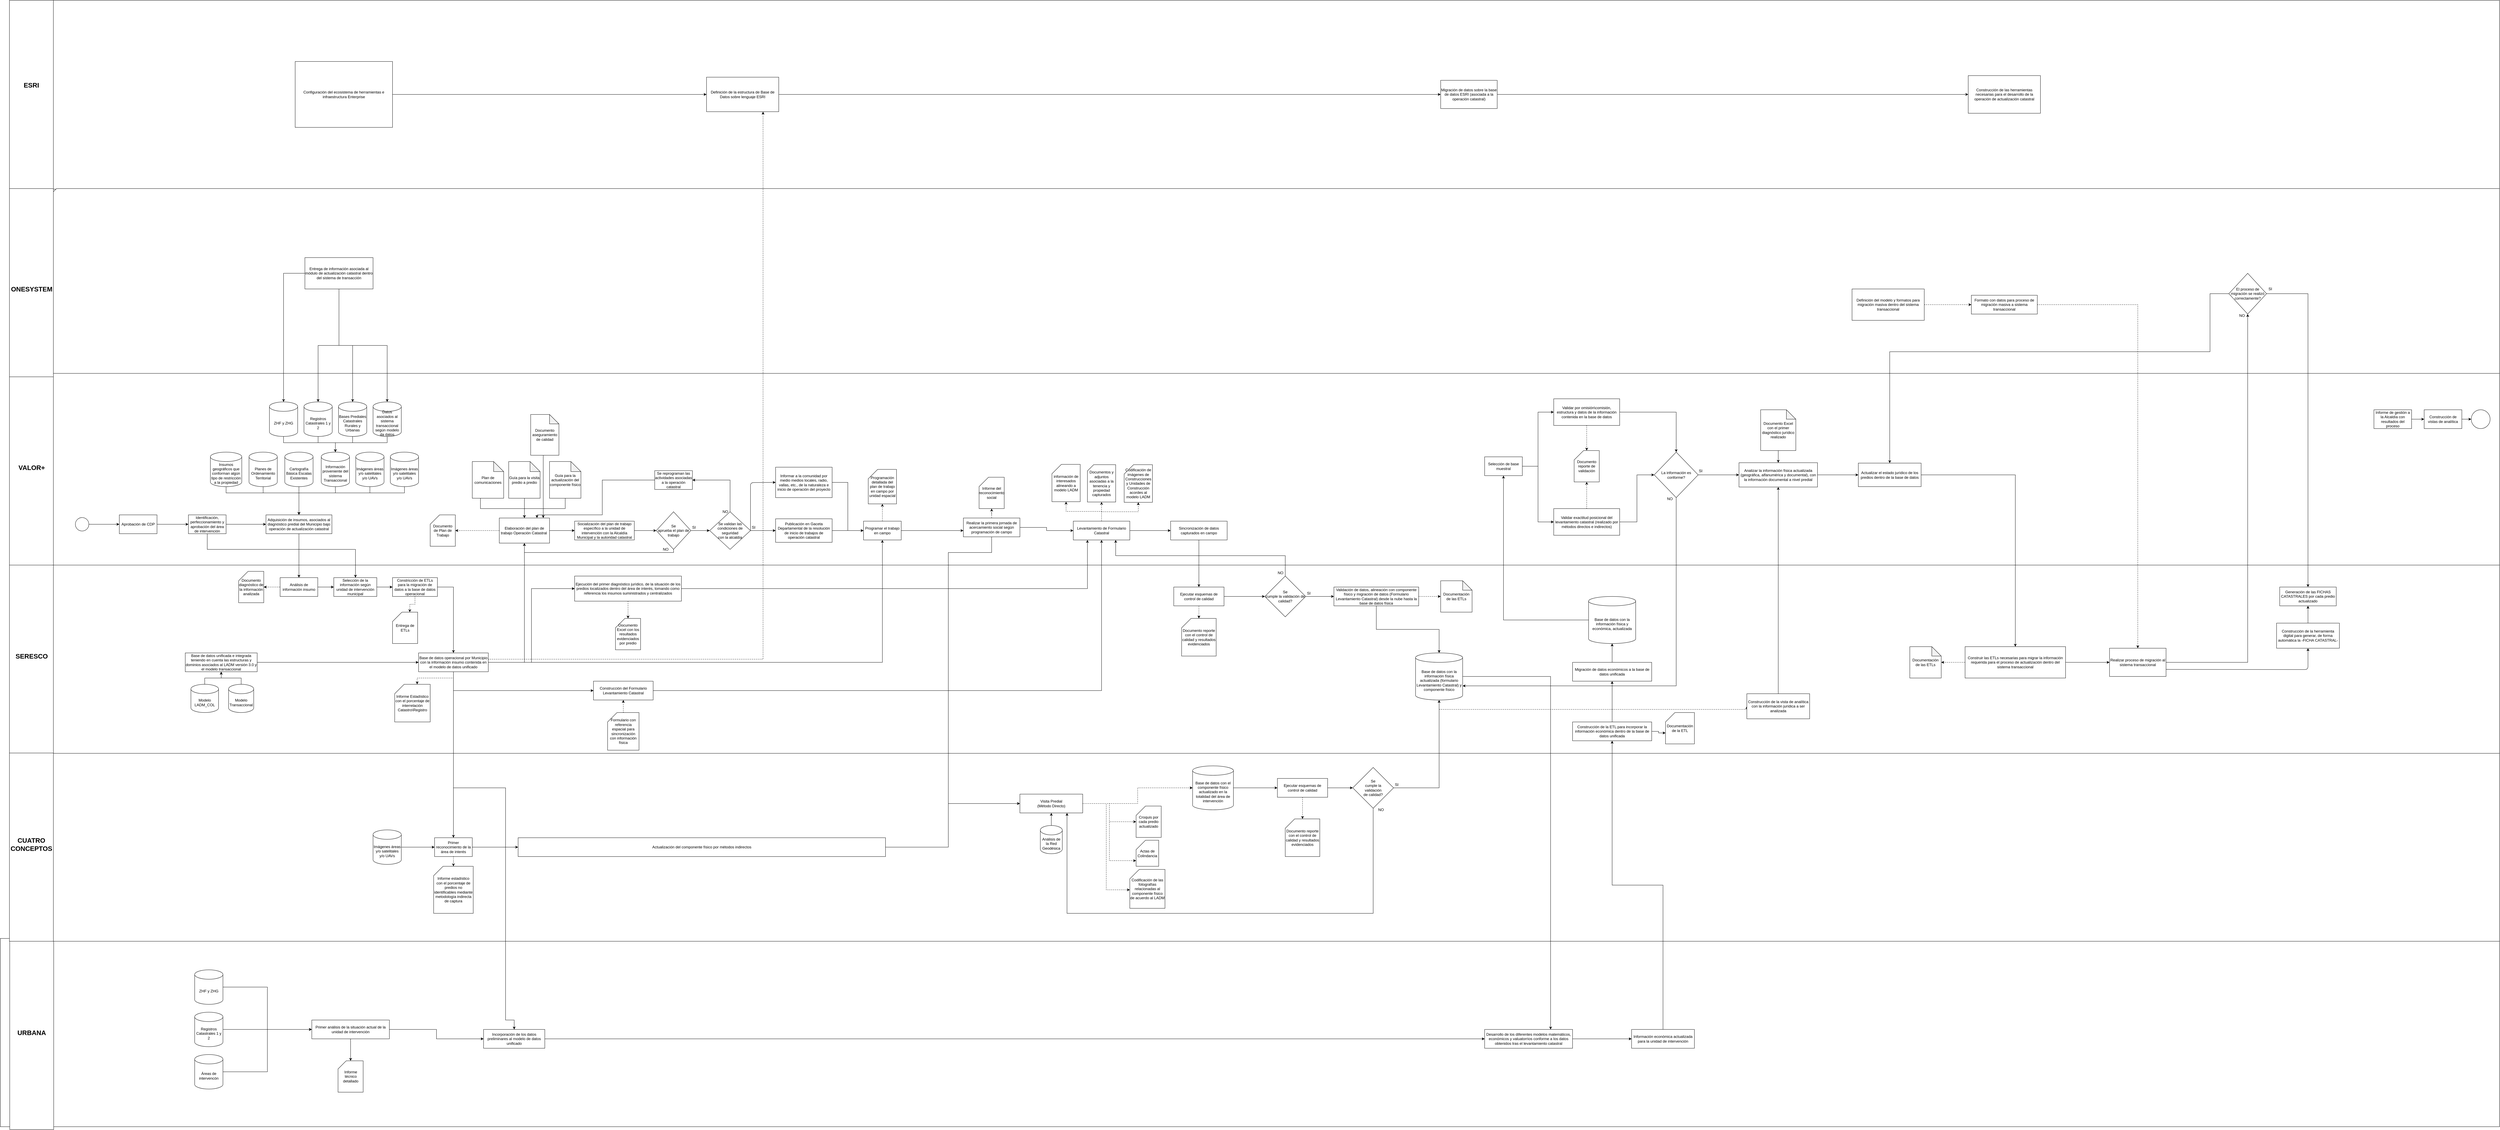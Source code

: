 <mxfile version="13.7.7" type="github">
  <diagram id="tjoHkjPWpoQrLrlIm6Ti" name="Page-1">
    <mxGraphModel dx="20321" dy="12040" grid="1" gridSize="10" guides="1" tooltips="1" connect="1" arrows="1" fold="1" page="1" pageScale="1" pageWidth="4681" pageHeight="3300" background="none" math="0" shadow="0">
      <root>
        <mxCell id="0" />
        <mxCell id="1" parent="0" />
        <mxCell id="HLIYZpSBOyfruXehFLbR-34" value="" style="rounded=0;whiteSpace=wrap;html=1;" vertex="1" parent="1">
          <mxGeometry x="-4509" y="-220" width="7959" height="600" as="geometry" />
        </mxCell>
        <mxCell id="v9BtXU44K3wzXSx1u6qu-249" value="" style="shape=card;whiteSpace=wrap;html=1;fontFamily=Helvetica;fontSize=12;fontColor=#000000;align=center;strokeColor=#000000;fillColor=#ffffff;" parent="1" vertex="1">
          <mxGeometry x="-4480" y="-3210" width="7930" height="602" as="geometry" />
        </mxCell>
        <mxCell id="v9BtXU44K3wzXSx1u6qu-223" value="" style="shape=card;whiteSpace=wrap;html=1;fontFamily=Helvetica;fontSize=12;fontColor=#000000;align=center;strokeColor=#000000;fillColor=#ffffff;" parent="1" vertex="1">
          <mxGeometry x="-4360" y="-2610" width="7810" height="601" as="geometry" />
        </mxCell>
        <mxCell id="v9BtXU44K3wzXSx1u6qu-112" value="" style="rounded=0;whiteSpace=wrap;html=1;" parent="1" vertex="1">
          <mxGeometry x="-4479" y="-811" width="7929" height="600" as="geometry" />
        </mxCell>
        <mxCell id="v9BtXU44K3wzXSx1u6qu-41" value="" style="rounded=0;whiteSpace=wrap;html=1;" parent="1" vertex="1">
          <mxGeometry x="-4479" y="-1410" width="7929" height="600" as="geometry" />
        </mxCell>
        <mxCell id="v9BtXU44K3wzXSx1u6qu-36" value="" style="shape=card;whiteSpace=wrap;html=1;fontFamily=Helvetica;fontSize=12;fontColor=#000000;align=center;strokeColor=#000000;fillColor=#ffffff;" parent="1" vertex="1">
          <mxGeometry x="-4470" y="-2021" width="7920" height="611" as="geometry" />
        </mxCell>
        <mxCell id="v9BtXU44K3wzXSx1u6qu-109" style="edgeStyle=orthogonalEdgeStyle;rounded=0;orthogonalLoop=1;jettySize=auto;html=1;exitX=1;exitY=0.5;exitDx=0;exitDy=0;" parent="1" source="v9BtXU44K3wzXSx1u6qu-1" target="v9BtXU44K3wzXSx1u6qu-30" edge="1">
          <mxGeometry relative="1" as="geometry" />
        </mxCell>
        <mxCell id="v9BtXU44K3wzXSx1u6qu-1" value="" style="ellipse;whiteSpace=wrap;html=1;aspect=fixed;" parent="1" vertex="1">
          <mxGeometry x="-4270" y="-1561.5" width="43" height="43" as="geometry" />
        </mxCell>
        <mxCell id="v9BtXU44K3wzXSx1u6qu-46" style="edgeStyle=orthogonalEdgeStyle;rounded=0;orthogonalLoop=1;jettySize=auto;html=1;" parent="1" source="v9BtXU44K3wzXSx1u6qu-2" target="v9BtXU44K3wzXSx1u6qu-45" edge="1">
          <mxGeometry relative="1" as="geometry" />
        </mxCell>
        <mxCell id="v9BtXU44K3wzXSx1u6qu-2" value="Adquisición de insumos, asociados al diagnóstico predial del Municipio bajo operación de actualización catastral" style="rounded=0;whiteSpace=wrap;html=1;" parent="1" vertex="1">
          <mxGeometry x="-3663" y="-1570" width="210" height="60" as="geometry" />
        </mxCell>
        <mxCell id="v9BtXU44K3wzXSx1u6qu-19" style="edgeStyle=orthogonalEdgeStyle;rounded=0;orthogonalLoop=1;jettySize=auto;html=1;entryX=0.5;entryY=0;entryDx=0;entryDy=0;entryPerimeter=0;" parent="1" source="v9BtXU44K3wzXSx1u6qu-3" target="v9BtXU44K3wzXSx1u6qu-6" edge="1">
          <mxGeometry relative="1" as="geometry">
            <Array as="points">
              <mxPoint x="-3387" y="-1800" />
              <mxPoint x="-3442" y="-1800" />
            </Array>
          </mxGeometry>
        </mxCell>
        <mxCell id="v9BtXU44K3wzXSx1u6qu-3" value="Bases Prediales&lt;br&gt;Catastrales Rurales y Urbanas" style="shape=cylinder3;whiteSpace=wrap;html=1;boundedLbl=1;backgroundOutline=1;size=15;" parent="1" vertex="1">
          <mxGeometry x="-3432" y="-1930" width="90" height="110" as="geometry" />
        </mxCell>
        <mxCell id="v9BtXU44K3wzXSx1u6qu-17" style="edgeStyle=orthogonalEdgeStyle;rounded=0;orthogonalLoop=1;jettySize=auto;html=1;entryX=0.5;entryY=0;entryDx=0;entryDy=0;entryPerimeter=0;" parent="1" source="v9BtXU44K3wzXSx1u6qu-4" target="v9BtXU44K3wzXSx1u6qu-6" edge="1">
          <mxGeometry relative="1" as="geometry">
            <Array as="points">
              <mxPoint x="-3607" y="-1800" />
              <mxPoint x="-3442" y="-1800" />
            </Array>
          </mxGeometry>
        </mxCell>
        <mxCell id="v9BtXU44K3wzXSx1u6qu-4" value="ZHF y ZHG" style="shape=cylinder3;whiteSpace=wrap;html=1;boundedLbl=1;backgroundOutline=1;size=15;" parent="1" vertex="1">
          <mxGeometry x="-3652" y="-1930" width="90" height="110" as="geometry" />
        </mxCell>
        <mxCell id="v9BtXU44K3wzXSx1u6qu-23" style="edgeStyle=orthogonalEdgeStyle;rounded=0;orthogonalLoop=1;jettySize=auto;html=1;" parent="1" source="v9BtXU44K3wzXSx1u6qu-5" target="v9BtXU44K3wzXSx1u6qu-2" edge="1">
          <mxGeometry relative="1" as="geometry" />
        </mxCell>
        <mxCell id="v9BtXU44K3wzXSx1u6qu-5" value="Cartografía Básica Escalas Existentes" style="shape=cylinder3;whiteSpace=wrap;html=1;boundedLbl=1;backgroundOutline=1;size=15;" parent="1" vertex="1">
          <mxGeometry x="-3603" y="-1770" width="90" height="110" as="geometry" />
        </mxCell>
        <mxCell id="v9BtXU44K3wzXSx1u6qu-24" style="edgeStyle=orthogonalEdgeStyle;rounded=0;orthogonalLoop=1;jettySize=auto;html=1;entryX=0.5;entryY=0;entryDx=0;entryDy=0;" parent="1" source="v9BtXU44K3wzXSx1u6qu-6" target="v9BtXU44K3wzXSx1u6qu-2" edge="1">
          <mxGeometry relative="1" as="geometry">
            <Array as="points">
              <mxPoint x="-3442" y="-1640" />
              <mxPoint x="-3558" y="-1640" />
            </Array>
          </mxGeometry>
        </mxCell>
        <mxCell id="v9BtXU44K3wzXSx1u6qu-6" value="Información proveniente del sistema Transaccional" style="shape=cylinder3;whiteSpace=wrap;html=1;boundedLbl=1;backgroundOutline=1;size=15;" parent="1" vertex="1">
          <mxGeometry x="-3487" y="-1770" width="90" height="110" as="geometry" />
        </mxCell>
        <mxCell id="v9BtXU44K3wzXSx1u6qu-22" style="edgeStyle=orthogonalEdgeStyle;rounded=0;orthogonalLoop=1;jettySize=auto;html=1;entryX=0.5;entryY=0;entryDx=0;entryDy=0;" parent="1" source="v9BtXU44K3wzXSx1u6qu-7" target="v9BtXU44K3wzXSx1u6qu-2" edge="1">
          <mxGeometry relative="1" as="geometry">
            <Array as="points">
              <mxPoint x="-3672" y="-1640" />
              <mxPoint x="-3558" y="-1640" />
            </Array>
          </mxGeometry>
        </mxCell>
        <mxCell id="v9BtXU44K3wzXSx1u6qu-7" value="Planes de Ordenamiento Territorial" style="shape=cylinder3;whiteSpace=wrap;html=1;boundedLbl=1;backgroundOutline=1;size=15;" parent="1" vertex="1">
          <mxGeometry x="-3717" y="-1770" width="90" height="110" as="geometry" />
        </mxCell>
        <mxCell id="v9BtXU44K3wzXSx1u6qu-27" style="edgeStyle=orthogonalEdgeStyle;rounded=0;orthogonalLoop=1;jettySize=auto;html=1;entryX=0.5;entryY=0;entryDx=0;entryDy=0;" parent="1" source="v9BtXU44K3wzXSx1u6qu-8" target="v9BtXU44K3wzXSx1u6qu-2" edge="1">
          <mxGeometry relative="1" as="geometry">
            <Array as="points">
              <mxPoint x="-3790" y="-1640" />
              <mxPoint x="-3558" y="-1640" />
            </Array>
          </mxGeometry>
        </mxCell>
        <mxCell id="v9BtXU44K3wzXSx1u6qu-8" value="Insumos geográficos que conforman algún tipo de restricción a la propiedad" style="shape=cylinder3;whiteSpace=wrap;html=1;boundedLbl=1;backgroundOutline=1;size=15;" parent="1" vertex="1">
          <mxGeometry x="-3840" y="-1770" width="100" height="110" as="geometry" />
        </mxCell>
        <mxCell id="v9BtXU44K3wzXSx1u6qu-20" style="edgeStyle=orthogonalEdgeStyle;rounded=0;orthogonalLoop=1;jettySize=auto;html=1;entryX=0.5;entryY=0;entryDx=0;entryDy=0;entryPerimeter=0;" parent="1" source="v9BtXU44K3wzXSx1u6qu-10" target="v9BtXU44K3wzXSx1u6qu-6" edge="1">
          <mxGeometry relative="1" as="geometry">
            <Array as="points">
              <mxPoint x="-3277" y="-1800" />
              <mxPoint x="-3442" y="-1800" />
            </Array>
          </mxGeometry>
        </mxCell>
        <mxCell id="v9BtXU44K3wzXSx1u6qu-10" value="Datos asociados al sistema transaccional según modelo da datos" style="shape=cylinder3;whiteSpace=wrap;html=1;boundedLbl=1;backgroundOutline=1;size=15;" parent="1" vertex="1">
          <mxGeometry x="-3322" y="-1930" width="90" height="110" as="geometry" />
        </mxCell>
        <mxCell id="v9BtXU44K3wzXSx1u6qu-28" style="edgeStyle=orthogonalEdgeStyle;rounded=0;orthogonalLoop=1;jettySize=auto;html=1;" parent="1" source="v9BtXU44K3wzXSx1u6qu-14" target="v9BtXU44K3wzXSx1u6qu-2" edge="1">
          <mxGeometry relative="1" as="geometry">
            <Array as="points">
              <mxPoint x="-3332" y="-1640" />
              <mxPoint x="-3558" y="-1640" />
            </Array>
          </mxGeometry>
        </mxCell>
        <mxCell id="v9BtXU44K3wzXSx1u6qu-14" value="Imágenes áreas y/o satelitales y/o UAVs" style="shape=cylinder3;whiteSpace=wrap;html=1;boundedLbl=1;backgroundOutline=1;size=15;" parent="1" vertex="1">
          <mxGeometry x="-3377" y="-1770" width="90" height="110" as="geometry" />
        </mxCell>
        <mxCell id="v9BtXU44K3wzXSx1u6qu-29" style="edgeStyle=orthogonalEdgeStyle;rounded=0;orthogonalLoop=1;jettySize=auto;html=1;entryX=0.5;entryY=0;entryDx=0;entryDy=0;" parent="1" source="v9BtXU44K3wzXSx1u6qu-15" target="v9BtXU44K3wzXSx1u6qu-2" edge="1">
          <mxGeometry relative="1" as="geometry">
            <Array as="points">
              <mxPoint x="-3222" y="-1640" />
              <mxPoint x="-3558" y="-1640" />
            </Array>
          </mxGeometry>
        </mxCell>
        <mxCell id="v9BtXU44K3wzXSx1u6qu-15" value="Imágenes áreas y/o satelitales y/o UAVs" style="shape=cylinder3;whiteSpace=wrap;html=1;boundedLbl=1;backgroundOutline=1;size=15;" parent="1" vertex="1">
          <mxGeometry x="-3267" y="-1770" width="90" height="110" as="geometry" />
        </mxCell>
        <mxCell id="v9BtXU44K3wzXSx1u6qu-18" style="edgeStyle=orthogonalEdgeStyle;rounded=0;orthogonalLoop=1;jettySize=auto;html=1;entryX=0.5;entryY=0;entryDx=0;entryDy=0;entryPerimeter=0;" parent="1" source="v9BtXU44K3wzXSx1u6qu-16" target="v9BtXU44K3wzXSx1u6qu-6" edge="1">
          <mxGeometry relative="1" as="geometry">
            <Array as="points">
              <mxPoint x="-3497" y="-1800" />
              <mxPoint x="-3442" y="-1800" />
            </Array>
          </mxGeometry>
        </mxCell>
        <mxCell id="v9BtXU44K3wzXSx1u6qu-16" value="Registros Catastrales 1 y 2" style="shape=cylinder3;whiteSpace=wrap;html=1;boundedLbl=1;backgroundOutline=1;size=15;" parent="1" vertex="1">
          <mxGeometry x="-3542" y="-1930" width="90" height="110" as="geometry" />
        </mxCell>
        <mxCell id="v9BtXU44K3wzXSx1u6qu-32" style="edgeStyle=orthogonalEdgeStyle;rounded=0;orthogonalLoop=1;jettySize=auto;html=1;entryX=0;entryY=0.5;entryDx=0;entryDy=0;" parent="1" source="v9BtXU44K3wzXSx1u6qu-30" target="v9BtXU44K3wzXSx1u6qu-31" edge="1">
          <mxGeometry relative="1" as="geometry" />
        </mxCell>
        <mxCell id="v9BtXU44K3wzXSx1u6qu-30" value="Aprobación de CDP" style="rounded=0;whiteSpace=wrap;html=1;" parent="1" vertex="1">
          <mxGeometry x="-4130" y="-1570" width="120" height="60" as="geometry" />
        </mxCell>
        <mxCell id="v9BtXU44K3wzXSx1u6qu-33" style="edgeStyle=orthogonalEdgeStyle;rounded=0;orthogonalLoop=1;jettySize=auto;html=1;entryX=0;entryY=0.5;entryDx=0;entryDy=0;" parent="1" source="v9BtXU44K3wzXSx1u6qu-31" target="v9BtXU44K3wzXSx1u6qu-2" edge="1">
          <mxGeometry relative="1" as="geometry" />
        </mxCell>
        <mxCell id="v9BtXU44K3wzXSx1u6qu-65" style="edgeStyle=orthogonalEdgeStyle;rounded=0;orthogonalLoop=1;jettySize=auto;html=1;" parent="1" source="v9BtXU44K3wzXSx1u6qu-31" target="v9BtXU44K3wzXSx1u6qu-62" edge="1">
          <mxGeometry relative="1" as="geometry">
            <Array as="points">
              <mxPoint x="-3850" y="-1460" />
              <mxPoint x="-3378" y="-1460" />
            </Array>
          </mxGeometry>
        </mxCell>
        <mxCell id="v9BtXU44K3wzXSx1u6qu-31" value="Identificación, perfeccionamiento y aprobación del área de intervención" style="rounded=0;whiteSpace=wrap;html=1;" parent="1" vertex="1">
          <mxGeometry x="-3910" y="-1570" width="120" height="60" as="geometry" />
        </mxCell>
        <mxCell id="v9BtXU44K3wzXSx1u6qu-38" value="" style="rounded=0;whiteSpace=wrap;html=1;" parent="1" vertex="1">
          <mxGeometry x="-4480" y="-2010" width="140" height="600" as="geometry" />
        </mxCell>
        <mxCell id="v9BtXU44K3wzXSx1u6qu-54" style="edgeStyle=orthogonalEdgeStyle;rounded=0;orthogonalLoop=1;jettySize=auto;html=1;" parent="1" source="v9BtXU44K3wzXSx1u6qu-40" target="v9BtXU44K3wzXSx1u6qu-53" edge="1">
          <mxGeometry relative="1" as="geometry" />
        </mxCell>
        <mxCell id="v9BtXU44K3wzXSx1u6qu-40" value="Base de datos unificada e integrada teniendo en cuenta las estructuras y dominios asociados al LADM versión 3.0 y el modelo transaccional" style="rounded=0;whiteSpace=wrap;html=1;" parent="1" vertex="1">
          <mxGeometry x="-3920" y="-1130" width="229" height="60" as="geometry" />
        </mxCell>
        <mxCell id="v9BtXU44K3wzXSx1u6qu-42" value="" style="rounded=0;whiteSpace=wrap;html=1;" parent="1" vertex="1">
          <mxGeometry x="-4480" y="-1410" width="140" height="600" as="geometry" />
        </mxCell>
        <mxCell id="v9BtXU44K3wzXSx1u6qu-51" style="edgeStyle=orthogonalEdgeStyle;rounded=0;orthogonalLoop=1;jettySize=auto;html=1;" parent="1" source="v9BtXU44K3wzXSx1u6qu-43" target="v9BtXU44K3wzXSx1u6qu-40" edge="1">
          <mxGeometry relative="1" as="geometry" />
        </mxCell>
        <mxCell id="v9BtXU44K3wzXSx1u6qu-43" value="Modelo LADM_COL" style="shape=cylinder3;whiteSpace=wrap;html=1;boundedLbl=1;backgroundOutline=1;size=15;" parent="1" vertex="1">
          <mxGeometry x="-3902" y="-1030" width="88" height="90" as="geometry" />
        </mxCell>
        <mxCell id="v9BtXU44K3wzXSx1u6qu-52" style="edgeStyle=orthogonalEdgeStyle;rounded=0;orthogonalLoop=1;jettySize=auto;html=1;" parent="1" source="v9BtXU44K3wzXSx1u6qu-44" target="v9BtXU44K3wzXSx1u6qu-40" edge="1">
          <mxGeometry relative="1" as="geometry" />
        </mxCell>
        <mxCell id="v9BtXU44K3wzXSx1u6qu-44" value="Modelo Transaccional" style="shape=cylinder3;whiteSpace=wrap;html=1;boundedLbl=1;backgroundOutline=1;size=15;" parent="1" vertex="1">
          <mxGeometry x="-3782" y="-1030" width="80" height="90" as="geometry" />
        </mxCell>
        <mxCell id="v9BtXU44K3wzXSx1u6qu-48" style="edgeStyle=orthogonalEdgeStyle;rounded=0;orthogonalLoop=1;jettySize=auto;html=1;dashed=1;" parent="1" source="v9BtXU44K3wzXSx1u6qu-45" target="v9BtXU44K3wzXSx1u6qu-47" edge="1">
          <mxGeometry relative="1" as="geometry" />
        </mxCell>
        <mxCell id="v9BtXU44K3wzXSx1u6qu-64" style="edgeStyle=orthogonalEdgeStyle;rounded=0;orthogonalLoop=1;jettySize=auto;html=1;" parent="1" source="v9BtXU44K3wzXSx1u6qu-45" target="v9BtXU44K3wzXSx1u6qu-62" edge="1">
          <mxGeometry relative="1" as="geometry" />
        </mxCell>
        <mxCell id="v9BtXU44K3wzXSx1u6qu-45" value="Análisis de información insumo" style="rounded=0;whiteSpace=wrap;html=1;" parent="1" vertex="1">
          <mxGeometry x="-3618" y="-1370" width="120" height="60" as="geometry" />
        </mxCell>
        <mxCell id="v9BtXU44K3wzXSx1u6qu-47" value="Documento diagnóstico de la información analizada" style="shape=card;whiteSpace=wrap;html=1;" parent="1" vertex="1">
          <mxGeometry x="-3750" y="-1390" width="80" height="100" as="geometry" />
        </mxCell>
        <mxCell id="v9BtXU44K3wzXSx1u6qu-68" style="edgeStyle=orthogonalEdgeStyle;rounded=0;orthogonalLoop=1;jettySize=auto;html=1;" parent="1" source="v9BtXU44K3wzXSx1u6qu-53" target="v9BtXU44K3wzXSx1u6qu-67" edge="1">
          <mxGeometry relative="1" as="geometry" />
        </mxCell>
        <mxCell id="v9BtXU44K3wzXSx1u6qu-91" style="edgeStyle=orthogonalEdgeStyle;rounded=0;orthogonalLoop=1;jettySize=auto;html=1;" parent="1" source="v9BtXU44K3wzXSx1u6qu-53" target="v9BtXU44K3wzXSx1u6qu-89" edge="1">
          <mxGeometry relative="1" as="geometry" />
        </mxCell>
        <mxCell id="v9BtXU44K3wzXSx1u6qu-117" style="edgeStyle=orthogonalEdgeStyle;rounded=0;orthogonalLoop=1;jettySize=auto;html=1;" parent="1" source="v9BtXU44K3wzXSx1u6qu-53" target="v9BtXU44K3wzXSx1u6qu-116" edge="1">
          <mxGeometry relative="1" as="geometry" />
        </mxCell>
        <mxCell id="v9BtXU44K3wzXSx1u6qu-127" style="edgeStyle=orthogonalEdgeStyle;rounded=0;orthogonalLoop=1;jettySize=auto;html=1;entryX=0;entryY=0.5;entryDx=0;entryDy=0;" parent="1" source="v9BtXU44K3wzXSx1u6qu-53" target="v9BtXU44K3wzXSx1u6qu-124" edge="1">
          <mxGeometry relative="1" as="geometry">
            <Array as="points">
              <mxPoint x="-3066" y="-1010" />
            </Array>
          </mxGeometry>
        </mxCell>
        <mxCell id="v9BtXU44K3wzXSx1u6qu-268" style="edgeStyle=orthogonalEdgeStyle;rounded=0;orthogonalLoop=1;jettySize=auto;html=1;dashed=1;" parent="1" source="v9BtXU44K3wzXSx1u6qu-53" target="v9BtXU44K3wzXSx1u6qu-258" edge="1">
          <mxGeometry relative="1" as="geometry">
            <Array as="points">
              <mxPoint x="-2080" y="-1110" />
            </Array>
          </mxGeometry>
        </mxCell>
        <mxCell id="HLIYZpSBOyfruXehFLbR-12" style="edgeStyle=orthogonalEdgeStyle;rounded=0;orthogonalLoop=1;jettySize=auto;html=1;entryX=0;entryY=0.5;entryDx=0;entryDy=0;" edge="1" parent="1" source="v9BtXU44K3wzXSx1u6qu-53" target="HLIYZpSBOyfruXehFLbR-11">
          <mxGeometry relative="1" as="geometry" />
        </mxCell>
        <mxCell id="HLIYZpSBOyfruXehFLbR-30" style="edgeStyle=orthogonalEdgeStyle;rounded=0;orthogonalLoop=1;jettySize=auto;html=1;entryX=0;entryY=0;entryDx=71.5;entryDy=0;entryPerimeter=0;dashed=1;" edge="1" parent="1" source="v9BtXU44K3wzXSx1u6qu-53" target="HLIYZpSBOyfruXehFLbR-29">
          <mxGeometry relative="1" as="geometry" />
        </mxCell>
        <mxCell id="HLIYZpSBOyfruXehFLbR-50" style="edgeStyle=orthogonalEdgeStyle;rounded=0;orthogonalLoop=1;jettySize=auto;html=1;entryX=0.5;entryY=0;entryDx=0;entryDy=0;" edge="1" parent="1" source="v9BtXU44K3wzXSx1u6qu-53" target="HLIYZpSBOyfruXehFLbR-47">
          <mxGeometry relative="1" as="geometry">
            <Array as="points">
              <mxPoint x="-3066" y="-700" />
              <mxPoint x="-2900" y="-700" />
              <mxPoint x="-2900" y="40" />
            </Array>
          </mxGeometry>
        </mxCell>
        <mxCell id="v9BtXU44K3wzXSx1u6qu-53" value="Base de datos operacional por Municipio con la información insumo contenida en el modelo de datos unificado" style="rounded=0;whiteSpace=wrap;html=1;" parent="1" vertex="1">
          <mxGeometry x="-3177" y="-1130" width="222" height="60" as="geometry" />
        </mxCell>
        <mxCell id="v9BtXU44K3wzXSx1u6qu-59" style="edgeStyle=orthogonalEdgeStyle;rounded=0;orthogonalLoop=1;jettySize=auto;html=1;entryX=0.5;entryY=0;entryDx=0;entryDy=0;" parent="1" source="v9BtXU44K3wzXSx1u6qu-56" target="v9BtXU44K3wzXSx1u6qu-53" edge="1">
          <mxGeometry relative="1" as="geometry">
            <Array as="points">
              <mxPoint x="-3066" y="-1340" />
            </Array>
          </mxGeometry>
        </mxCell>
        <mxCell id="v9BtXU44K3wzXSx1u6qu-60" style="edgeStyle=orthogonalEdgeStyle;rounded=0;orthogonalLoop=1;jettySize=auto;html=1;entryX=0;entryY=0;entryDx=55;entryDy=0;entryPerimeter=0;dashed=1;" parent="1" source="v9BtXU44K3wzXSx1u6qu-56" target="v9BtXU44K3wzXSx1u6qu-58" edge="1">
          <mxGeometry relative="1" as="geometry" />
        </mxCell>
        <mxCell id="v9BtXU44K3wzXSx1u6qu-56" value="Constricción de ETLs para la migración de datos a la base de datos operacional" style="rounded=0;whiteSpace=wrap;html=1;" parent="1" vertex="1">
          <mxGeometry x="-3260" y="-1370" width="143" height="60" as="geometry" />
        </mxCell>
        <mxCell id="v9BtXU44K3wzXSx1u6qu-58" value="Entrega de ETLs" style="shape=card;whiteSpace=wrap;html=1;" parent="1" vertex="1">
          <mxGeometry x="-3260" y="-1260" width="80" height="100" as="geometry" />
        </mxCell>
        <mxCell id="v9BtXU44K3wzXSx1u6qu-66" style="edgeStyle=orthogonalEdgeStyle;rounded=0;orthogonalLoop=1;jettySize=auto;html=1;" parent="1" source="v9BtXU44K3wzXSx1u6qu-62" target="v9BtXU44K3wzXSx1u6qu-56" edge="1">
          <mxGeometry relative="1" as="geometry" />
        </mxCell>
        <mxCell id="v9BtXU44K3wzXSx1u6qu-62" value="Selección de la información según unidad de intervención municipal" style="rounded=0;whiteSpace=wrap;html=1;" parent="1" vertex="1">
          <mxGeometry x="-3447" y="-1370" width="137" height="60" as="geometry" />
        </mxCell>
        <mxCell id="v9BtXU44K3wzXSx1u6qu-84" style="edgeStyle=orthogonalEdgeStyle;rounded=0;orthogonalLoop=1;jettySize=auto;html=1;dashed=1;" parent="1" source="v9BtXU44K3wzXSx1u6qu-67" target="v9BtXU44K3wzXSx1u6qu-81" edge="1">
          <mxGeometry relative="1" as="geometry" />
        </mxCell>
        <mxCell id="v9BtXU44K3wzXSx1u6qu-85" style="edgeStyle=orthogonalEdgeStyle;rounded=0;orthogonalLoop=1;jettySize=auto;html=1;" parent="1" source="v9BtXU44K3wzXSx1u6qu-67" target="v9BtXU44K3wzXSx1u6qu-79" edge="1">
          <mxGeometry relative="1" as="geometry" />
        </mxCell>
        <mxCell id="v9BtXU44K3wzXSx1u6qu-67" value="Elaboración del plan de trabajo Operación Catastral&amp;nbsp;" style="rounded=0;whiteSpace=wrap;html=1;" parent="1" vertex="1">
          <mxGeometry x="-2920" y="-1560" width="160" height="80" as="geometry" />
        </mxCell>
        <mxCell id="v9BtXU44K3wzXSx1u6qu-74" style="edgeStyle=orthogonalEdgeStyle;rounded=0;orthogonalLoop=1;jettySize=auto;html=1;" parent="1" source="v9BtXU44K3wzXSx1u6qu-69" target="v9BtXU44K3wzXSx1u6qu-67" edge="1">
          <mxGeometry relative="1" as="geometry" />
        </mxCell>
        <mxCell id="v9BtXU44K3wzXSx1u6qu-69" value="Guía para la visita predio a predio" style="shape=note;whiteSpace=wrap;html=1;backgroundOutline=1;darkOpacity=0.05;size=32;" parent="1" vertex="1">
          <mxGeometry x="-2890" y="-1740" width="100" height="117" as="geometry" />
        </mxCell>
        <mxCell id="v9BtXU44K3wzXSx1u6qu-76" style="edgeStyle=orthogonalEdgeStyle;rounded=0;orthogonalLoop=1;jettySize=auto;html=1;entryX=0.5;entryY=0;entryDx=0;entryDy=0;" parent="1" source="v9BtXU44K3wzXSx1u6qu-70" target="v9BtXU44K3wzXSx1u6qu-67" edge="1">
          <mxGeometry relative="1" as="geometry">
            <Array as="points">
              <mxPoint x="-2710" y="-1590" />
              <mxPoint x="-2840" y="-1590" />
            </Array>
          </mxGeometry>
        </mxCell>
        <mxCell id="v9BtXU44K3wzXSx1u6qu-70" value="Guía para la actualización del componente físico" style="shape=note;whiteSpace=wrap;html=1;backgroundOutline=1;darkOpacity=0.05;size=32;" parent="1" vertex="1">
          <mxGeometry x="-2760" y="-1740" width="100" height="117" as="geometry" />
        </mxCell>
        <mxCell id="v9BtXU44K3wzXSx1u6qu-72" style="edgeStyle=orthogonalEdgeStyle;rounded=0;orthogonalLoop=1;jettySize=auto;html=1;" parent="1" source="v9BtXU44K3wzXSx1u6qu-71" target="v9BtXU44K3wzXSx1u6qu-67" edge="1">
          <mxGeometry relative="1" as="geometry">
            <Array as="points">
              <mxPoint x="-2980" y="-1590" />
              <mxPoint x="-2840" y="-1590" />
            </Array>
          </mxGeometry>
        </mxCell>
        <mxCell id="v9BtXU44K3wzXSx1u6qu-71" value="Plan de comunicaciones" style="shape=note;whiteSpace=wrap;html=1;backgroundOutline=1;darkOpacity=0.05;size=32;" parent="1" vertex="1">
          <mxGeometry x="-3006" y="-1740" width="100" height="117" as="geometry" />
        </mxCell>
        <mxCell id="v9BtXU44K3wzXSx1u6qu-87" style="edgeStyle=orthogonalEdgeStyle;rounded=0;orthogonalLoop=1;jettySize=auto;html=1;" parent="1" source="v9BtXU44K3wzXSx1u6qu-79" target="v9BtXU44K3wzXSx1u6qu-86" edge="1">
          <mxGeometry relative="1" as="geometry" />
        </mxCell>
        <mxCell id="v9BtXU44K3wzXSx1u6qu-79" value="Socialización del plan de trabajo específico a la unidad de intervención con la Alcaldía Municipal y la autoridad catastral" style="rounded=0;whiteSpace=wrap;html=1;" parent="1" vertex="1">
          <mxGeometry x="-2680" y="-1550" width="190" height="60" as="geometry" />
        </mxCell>
        <mxCell id="v9BtXU44K3wzXSx1u6qu-81" value="Documento de Plan de Trabajo" style="shape=card;whiteSpace=wrap;html=1;" parent="1" vertex="1">
          <mxGeometry x="-3140" y="-1570" width="80" height="100" as="geometry" />
        </mxCell>
        <mxCell id="v9BtXU44K3wzXSx1u6qu-88" style="edgeStyle=orthogonalEdgeStyle;rounded=0;orthogonalLoop=1;jettySize=auto;html=1;" parent="1" source="v9BtXU44K3wzXSx1u6qu-86" target="v9BtXU44K3wzXSx1u6qu-67" edge="1">
          <mxGeometry relative="1" as="geometry">
            <Array as="points">
              <mxPoint x="-2365" y="-1450" />
              <mxPoint x="-2840" y="-1450" />
            </Array>
          </mxGeometry>
        </mxCell>
        <mxCell id="v9BtXU44K3wzXSx1u6qu-99" style="edgeStyle=orthogonalEdgeStyle;rounded=0;orthogonalLoop=1;jettySize=auto;html=1;entryX=0;entryY=0.5;entryDx=0;entryDy=0;" parent="1" source="v9BtXU44K3wzXSx1u6qu-86" target="v9BtXU44K3wzXSx1u6qu-97" edge="1">
          <mxGeometry relative="1" as="geometry" />
        </mxCell>
        <mxCell id="v9BtXU44K3wzXSx1u6qu-86" value="Se &lt;br&gt;aprueba el plan de trabajo" style="rhombus;whiteSpace=wrap;html=1;" parent="1" vertex="1">
          <mxGeometry x="-2420" y="-1580" width="110" height="120" as="geometry" />
        </mxCell>
        <mxCell id="v9BtXU44K3wzXSx1u6qu-96" style="edgeStyle=orthogonalEdgeStyle;rounded=0;orthogonalLoop=1;jettySize=auto;html=1;dashed=1;" parent="1" source="v9BtXU44K3wzXSx1u6qu-89" target="v9BtXU44K3wzXSx1u6qu-95" edge="1">
          <mxGeometry relative="1" as="geometry" />
        </mxCell>
        <mxCell id="v9BtXU44K3wzXSx1u6qu-111" style="edgeStyle=orthogonalEdgeStyle;rounded=0;orthogonalLoop=1;jettySize=auto;html=1;" parent="1" source="v9BtXU44K3wzXSx1u6qu-89" target="v9BtXU44K3wzXSx1u6qu-110" edge="1">
          <mxGeometry relative="1" as="geometry">
            <Array as="points">
              <mxPoint x="-1480" y="-1520" />
              <mxPoint x="-1480" y="-1520" />
            </Array>
          </mxGeometry>
        </mxCell>
        <mxCell id="v9BtXU44K3wzXSx1u6qu-89" value="Programar el trabajo en campo" style="rounded=0;whiteSpace=wrap;html=1;" parent="1" vertex="1">
          <mxGeometry x="-1760" y="-1550" width="120" height="60" as="geometry" />
        </mxCell>
        <mxCell id="v9BtXU44K3wzXSx1u6qu-93" value="SI" style="text;html=1;strokeColor=none;fillColor=none;align=center;verticalAlign=middle;whiteSpace=wrap;rounded=0;" parent="1" vertex="1">
          <mxGeometry x="-2320" y="-1540" width="40" height="20" as="geometry" />
        </mxCell>
        <mxCell id="v9BtXU44K3wzXSx1u6qu-94" value="NO" style="text;html=1;strokeColor=none;fillColor=none;align=center;verticalAlign=middle;whiteSpace=wrap;rounded=0;" parent="1" vertex="1">
          <mxGeometry x="-2410" y="-1470" width="40" height="20" as="geometry" />
        </mxCell>
        <mxCell id="v9BtXU44K3wzXSx1u6qu-95" value="Programación detallada del plan de trabajo en campo por unidad espacial" style="shape=card;whiteSpace=wrap;html=1;" parent="1" vertex="1">
          <mxGeometry x="-1745" y="-1715" width="90" height="110" as="geometry" />
        </mxCell>
        <mxCell id="v9BtXU44K3wzXSx1u6qu-103" style="edgeStyle=orthogonalEdgeStyle;rounded=0;orthogonalLoop=1;jettySize=auto;html=1;entryX=1;entryY=0.5;entryDx=0;entryDy=0;" parent="1" source="v9BtXU44K3wzXSx1u6qu-97" target="v9BtXU44K3wzXSx1u6qu-102" edge="1">
          <mxGeometry relative="1" as="geometry">
            <Array as="points">
              <mxPoint x="-2185" y="-1681" />
            </Array>
          </mxGeometry>
        </mxCell>
        <mxCell id="HLIYZpSBOyfruXehFLbR-2" style="edgeStyle=orthogonalEdgeStyle;rounded=0;orthogonalLoop=1;jettySize=auto;html=1;entryX=0;entryY=0.5;entryDx=0;entryDy=0;" edge="1" parent="1" source="v9BtXU44K3wzXSx1u6qu-97" target="HLIYZpSBOyfruXehFLbR-1">
          <mxGeometry relative="1" as="geometry" />
        </mxCell>
        <mxCell id="v9BtXU44K3wzXSx1u6qu-97" value="Se validan las condiciones de seguridad&lt;br&gt;con la alcaldía" style="rhombus;whiteSpace=wrap;html=1;" parent="1" vertex="1">
          <mxGeometry x="-2250" y="-1580" width="130" height="120" as="geometry" />
        </mxCell>
        <mxCell id="v9BtXU44K3wzXSx1u6qu-105" style="edgeStyle=orthogonalEdgeStyle;rounded=0;orthogonalLoop=1;jettySize=auto;html=1;entryX=0.75;entryY=0;entryDx=0;entryDy=0;" parent="1" source="v9BtXU44K3wzXSx1u6qu-102" target="v9BtXU44K3wzXSx1u6qu-67" edge="1">
          <mxGeometry relative="1" as="geometry">
            <Array as="points">
              <mxPoint x="-2592" y="-1681" />
              <mxPoint x="-2592" y="-1570" />
              <mxPoint x="-2800" y="-1570" />
            </Array>
          </mxGeometry>
        </mxCell>
        <mxCell id="v9BtXU44K3wzXSx1u6qu-102" value="Se reprograman las actividades asociadas a la operación catastral" style="rounded=0;whiteSpace=wrap;html=1;" parent="1" vertex="1">
          <mxGeometry x="-2425" y="-1711" width="120" height="60" as="geometry" />
        </mxCell>
        <mxCell id="v9BtXU44K3wzXSx1u6qu-107" value="SI" style="text;html=1;strokeColor=none;fillColor=none;align=center;verticalAlign=middle;whiteSpace=wrap;rounded=0;" parent="1" vertex="1">
          <mxGeometry x="-2130" y="-1540" width="40" height="20" as="geometry" />
        </mxCell>
        <mxCell id="v9BtXU44K3wzXSx1u6qu-108" value="NO" style="text;html=1;strokeColor=none;fillColor=none;align=center;verticalAlign=middle;whiteSpace=wrap;rounded=0;" parent="1" vertex="1">
          <mxGeometry x="-2220" y="-1590" width="40" height="20" as="geometry" />
        </mxCell>
        <mxCell id="v9BtXU44K3wzXSx1u6qu-130" style="edgeStyle=orthogonalEdgeStyle;rounded=0;orthogonalLoop=1;jettySize=auto;html=1;entryX=0.5;entryY=1;entryDx=0;entryDy=0;entryPerimeter=0;dashed=1;" parent="1" source="v9BtXU44K3wzXSx1u6qu-110" target="v9BtXU44K3wzXSx1u6qu-129" edge="1">
          <mxGeometry relative="1" as="geometry" />
        </mxCell>
        <mxCell id="v9BtXU44K3wzXSx1u6qu-132" style="edgeStyle=orthogonalEdgeStyle;rounded=0;orthogonalLoop=1;jettySize=auto;html=1;entryX=0;entryY=0.5;entryDx=0;entryDy=0;exitX=0.5;exitY=1;exitDx=0;exitDy=0;" parent="1" source="v9BtXU44K3wzXSx1u6qu-110" target="v9BtXU44K3wzXSx1u6qu-128" edge="1">
          <mxGeometry relative="1" as="geometry">
            <Array as="points">
              <mxPoint x="-1352" y="-1450" />
              <mxPoint x="-1490" y="-1450" />
              <mxPoint x="-1490" y="-650" />
            </Array>
          </mxGeometry>
        </mxCell>
        <mxCell id="v9BtXU44K3wzXSx1u6qu-133" style="edgeStyle=orthogonalEdgeStyle;rounded=0;orthogonalLoop=1;jettySize=auto;html=1;entryX=0;entryY=0.5;entryDx=0;entryDy=0;" parent="1" source="v9BtXU44K3wzXSx1u6qu-110" target="v9BtXU44K3wzXSx1u6qu-131" edge="1">
          <mxGeometry relative="1" as="geometry" />
        </mxCell>
        <mxCell id="v9BtXU44K3wzXSx1u6qu-110" value="Realizar la primera jornada de acercamiento social según programación de campo" style="rounded=0;whiteSpace=wrap;html=1;" parent="1" vertex="1">
          <mxGeometry x="-1442" y="-1560" width="180" height="60" as="geometry" />
        </mxCell>
        <mxCell id="v9BtXU44K3wzXSx1u6qu-115" value="" style="rounded=0;whiteSpace=wrap;html=1;" parent="1" vertex="1">
          <mxGeometry x="-4480" y="-811" width="140" height="600" as="geometry" />
        </mxCell>
        <mxCell id="v9BtXU44K3wzXSx1u6qu-123" style="edgeStyle=orthogonalEdgeStyle;rounded=0;orthogonalLoop=1;jettySize=auto;html=1;entryX=0;entryY=0.5;entryDx=0;entryDy=0;" parent="1" source="v9BtXU44K3wzXSx1u6qu-116" target="v9BtXU44K3wzXSx1u6qu-122" edge="1">
          <mxGeometry relative="1" as="geometry" />
        </mxCell>
        <mxCell id="HLIYZpSBOyfruXehFLbR-33" style="edgeStyle=orthogonalEdgeStyle;rounded=0;orthogonalLoop=1;jettySize=auto;html=1;dashed=1;" edge="1" parent="1" source="v9BtXU44K3wzXSx1u6qu-116" target="HLIYZpSBOyfruXehFLbR-31">
          <mxGeometry relative="1" as="geometry" />
        </mxCell>
        <mxCell id="v9BtXU44K3wzXSx1u6qu-116" value="Primer reconocimiento de la área de interés" style="rounded=0;whiteSpace=wrap;html=1;" parent="1" vertex="1">
          <mxGeometry x="-3126" y="-541" width="120" height="60" as="geometry" />
        </mxCell>
        <mxCell id="v9BtXU44K3wzXSx1u6qu-121" style="edgeStyle=orthogonalEdgeStyle;rounded=0;orthogonalLoop=1;jettySize=auto;html=1;entryX=0;entryY=0.5;entryDx=0;entryDy=0;" parent="1" source="v9BtXU44K3wzXSx1u6qu-119" target="v9BtXU44K3wzXSx1u6qu-116" edge="1">
          <mxGeometry relative="1" as="geometry" />
        </mxCell>
        <mxCell id="v9BtXU44K3wzXSx1u6qu-119" value="Imágenes áreas y/o satelitales y/o UAVs" style="shape=cylinder3;whiteSpace=wrap;html=1;boundedLbl=1;backgroundOutline=1;size=15;" parent="1" vertex="1">
          <mxGeometry x="-3322" y="-566" width="90" height="110" as="geometry" />
        </mxCell>
        <mxCell id="v9BtXU44K3wzXSx1u6qu-135" style="edgeStyle=orthogonalEdgeStyle;rounded=0;orthogonalLoop=1;jettySize=auto;html=1;entryX=0;entryY=0.5;entryDx=0;entryDy=0;" parent="1" source="v9BtXU44K3wzXSx1u6qu-122" target="v9BtXU44K3wzXSx1u6qu-128" edge="1">
          <mxGeometry relative="1" as="geometry">
            <mxPoint x="-1570" y="-640" as="targetPoint" />
            <Array as="points">
              <mxPoint x="-1490" y="-511" />
              <mxPoint x="-1490" y="-650" />
            </Array>
          </mxGeometry>
        </mxCell>
        <mxCell id="v9BtXU44K3wzXSx1u6qu-122" value="Actualización del componente físico por métodos indirectos" style="rounded=0;whiteSpace=wrap;html=1;" parent="1" vertex="1">
          <mxGeometry x="-2860" y="-541" width="1170" height="60" as="geometry" />
        </mxCell>
        <mxCell id="v9BtXU44K3wzXSx1u6qu-134" style="edgeStyle=orthogonalEdgeStyle;rounded=0;orthogonalLoop=1;jettySize=auto;html=1;" parent="1" source="v9BtXU44K3wzXSx1u6qu-124" target="v9BtXU44K3wzXSx1u6qu-131" edge="1">
          <mxGeometry relative="1" as="geometry" />
        </mxCell>
        <mxCell id="v9BtXU44K3wzXSx1u6qu-124" value="Construcción del Formulario Levantamiento Catastral" style="rounded=0;whiteSpace=wrap;html=1;" parent="1" vertex="1">
          <mxGeometry x="-2620" y="-1040" width="190" height="60" as="geometry" />
        </mxCell>
        <mxCell id="v9BtXU44K3wzXSx1u6qu-146" style="edgeStyle=orthogonalEdgeStyle;rounded=0;orthogonalLoop=1;jettySize=auto;html=1;dashed=1;" parent="1" source="v9BtXU44K3wzXSx1u6qu-128" target="v9BtXU44K3wzXSx1u6qu-144" edge="1">
          <mxGeometry relative="1" as="geometry" />
        </mxCell>
        <mxCell id="v9BtXU44K3wzXSx1u6qu-148" style="edgeStyle=orthogonalEdgeStyle;rounded=0;orthogonalLoop=1;jettySize=auto;html=1;entryX=0;entryY=0;entryDx=0;entryDy=65;entryPerimeter=0;dashed=1;" parent="1" source="v9BtXU44K3wzXSx1u6qu-128" target="v9BtXU44K3wzXSx1u6qu-145" edge="1">
          <mxGeometry relative="1" as="geometry" />
        </mxCell>
        <mxCell id="v9BtXU44K3wzXSx1u6qu-161" style="edgeStyle=orthogonalEdgeStyle;rounded=0;orthogonalLoop=1;jettySize=auto;html=1;dashed=1;" parent="1" source="v9BtXU44K3wzXSx1u6qu-128" target="v9BtXU44K3wzXSx1u6qu-141" edge="1">
          <mxGeometry relative="1" as="geometry" />
        </mxCell>
        <mxCell id="HLIYZpSBOyfruXehFLbR-20" style="edgeStyle=orthogonalEdgeStyle;rounded=0;orthogonalLoop=1;jettySize=auto;html=1;entryX=0;entryY=0;entryDx=0;entryDy=65;entryPerimeter=0;dashed=1;" edge="1" parent="1" source="v9BtXU44K3wzXSx1u6qu-128" target="HLIYZpSBOyfruXehFLbR-19">
          <mxGeometry relative="1" as="geometry" />
        </mxCell>
        <mxCell id="v9BtXU44K3wzXSx1u6qu-128" value="Visita Predial&lt;br&gt;(Método Directo)" style="rounded=0;whiteSpace=wrap;html=1;" parent="1" vertex="1">
          <mxGeometry x="-1262" y="-680" width="200" height="60" as="geometry" />
        </mxCell>
        <mxCell id="v9BtXU44K3wzXSx1u6qu-129" value="Informe del reconocimiento social" style="shape=card;whiteSpace=wrap;html=1;" parent="1" vertex="1">
          <mxGeometry x="-1392" y="-1690" width="80" height="100" as="geometry" />
        </mxCell>
        <mxCell id="v9BtXU44K3wzXSx1u6qu-152" style="edgeStyle=orthogonalEdgeStyle;rounded=0;orthogonalLoop=1;jettySize=auto;html=1;entryX=0.5;entryY=1;entryDx=0;entryDy=0;entryPerimeter=0;dashed=1;" parent="1" source="v9BtXU44K3wzXSx1u6qu-131" target="v9BtXU44K3wzXSx1u6qu-149" edge="1">
          <mxGeometry relative="1" as="geometry" />
        </mxCell>
        <mxCell id="v9BtXU44K3wzXSx1u6qu-153" style="edgeStyle=orthogonalEdgeStyle;rounded=0;orthogonalLoop=1;jettySize=auto;html=1;dashed=1;" parent="1" source="v9BtXU44K3wzXSx1u6qu-131" target="v9BtXU44K3wzXSx1u6qu-150" edge="1">
          <mxGeometry relative="1" as="geometry" />
        </mxCell>
        <mxCell id="v9BtXU44K3wzXSx1u6qu-155" style="edgeStyle=orthogonalEdgeStyle;rounded=0;orthogonalLoop=1;jettySize=auto;html=1;" parent="1" source="v9BtXU44K3wzXSx1u6qu-131" target="v9BtXU44K3wzXSx1u6qu-154" edge="1">
          <mxGeometry relative="1" as="geometry" />
        </mxCell>
        <mxCell id="HLIYZpSBOyfruXehFLbR-22" style="edgeStyle=orthogonalEdgeStyle;rounded=0;orthogonalLoop=1;jettySize=auto;html=1;dashed=1;" edge="1" parent="1" source="v9BtXU44K3wzXSx1u6qu-131" target="HLIYZpSBOyfruXehFLbR-21">
          <mxGeometry relative="1" as="geometry" />
        </mxCell>
        <mxCell id="v9BtXU44K3wzXSx1u6qu-131" value="Levantamiento de Formulario Catastral" style="rounded=0;whiteSpace=wrap;html=1;" parent="1" vertex="1">
          <mxGeometry x="-1092" y="-1550" width="180" height="60" as="geometry" />
        </mxCell>
        <mxCell id="v9BtXU44K3wzXSx1u6qu-139" style="edgeStyle=orthogonalEdgeStyle;rounded=0;orthogonalLoop=1;jettySize=auto;html=1;entryX=0.5;entryY=1;entryDx=0;entryDy=0;" parent="1" source="v9BtXU44K3wzXSx1u6qu-136" target="v9BtXU44K3wzXSx1u6qu-128" edge="1">
          <mxGeometry relative="1" as="geometry" />
        </mxCell>
        <mxCell id="v9BtXU44K3wzXSx1u6qu-136" value="Análisis de la Red Geodésica" style="shape=cylinder3;whiteSpace=wrap;html=1;boundedLbl=1;backgroundOutline=1;size=15;" parent="1" vertex="1">
          <mxGeometry x="-1197" y="-580" width="70" height="90" as="geometry" />
        </mxCell>
        <mxCell id="v9BtXU44K3wzXSx1u6qu-166" style="edgeStyle=orthogonalEdgeStyle;rounded=0;orthogonalLoop=1;jettySize=auto;html=1;entryX=0;entryY=0.5;entryDx=0;entryDy=0;" parent="1" source="v9BtXU44K3wzXSx1u6qu-141" target="v9BtXU44K3wzXSx1u6qu-165" edge="1">
          <mxGeometry relative="1" as="geometry" />
        </mxCell>
        <mxCell id="v9BtXU44K3wzXSx1u6qu-141" value="Base de datos con el componente físico actualizado en la totalidad del área de intervención" style="shape=cylinder3;whiteSpace=wrap;html=1;boundedLbl=1;backgroundOutline=1;size=15;" parent="1" vertex="1">
          <mxGeometry x="-712" y="-770" width="130" height="140" as="geometry" />
        </mxCell>
        <mxCell id="v9BtXU44K3wzXSx1u6qu-144" value="Croquis por cada predio actualizado" style="shape=card;whiteSpace=wrap;html=1;" parent="1" vertex="1">
          <mxGeometry x="-892" y="-642" width="80" height="100" as="geometry" />
        </mxCell>
        <mxCell id="v9BtXU44K3wzXSx1u6qu-145" value="Actas de Colindancia" style="shape=card;whiteSpace=wrap;html=1;" parent="1" vertex="1">
          <mxGeometry x="-892" y="-533" width="72" height="83" as="geometry" />
        </mxCell>
        <mxCell id="v9BtXU44K3wzXSx1u6qu-149" value="información de interesados alineando a modelo LADM" style="shape=card;whiteSpace=wrap;html=1;" parent="1" vertex="1">
          <mxGeometry x="-1160" y="-1731" width="90" height="119" as="geometry" />
        </mxCell>
        <mxCell id="v9BtXU44K3wzXSx1u6qu-150" value="Documentos y adjuntos asociadas a la tenencia y propiedad capturados" style="shape=card;whiteSpace=wrap;html=1;size=20;" parent="1" vertex="1">
          <mxGeometry x="-1047" y="-1730" width="90" height="119" as="geometry" />
        </mxCell>
        <mxCell id="v9BtXU44K3wzXSx1u6qu-172" style="edgeStyle=orthogonalEdgeStyle;rounded=0;orthogonalLoop=1;jettySize=auto;html=1;entryX=0.5;entryY=0;entryDx=0;entryDy=0;" parent="1" source="v9BtXU44K3wzXSx1u6qu-154" target="v9BtXU44K3wzXSx1u6qu-170" edge="1">
          <mxGeometry relative="1" as="geometry" />
        </mxCell>
        <mxCell id="v9BtXU44K3wzXSx1u6qu-154" value="Sincronización de datos capturados en campo" style="rounded=0;whiteSpace=wrap;html=1;" parent="1" vertex="1">
          <mxGeometry x="-782" y="-1550" width="180" height="60" as="geometry" />
        </mxCell>
        <mxCell id="v9BtXU44K3wzXSx1u6qu-185" style="edgeStyle=orthogonalEdgeStyle;rounded=0;orthogonalLoop=1;jettySize=auto;html=1;" parent="1" source="v9BtXU44K3wzXSx1u6qu-156" target="v9BtXU44K3wzXSx1u6qu-184" edge="1">
          <mxGeometry relative="1" as="geometry" />
        </mxCell>
        <mxCell id="v9BtXU44K3wzXSx1u6qu-218" style="edgeStyle=orthogonalEdgeStyle;rounded=0;orthogonalLoop=1;jettySize=auto;html=1;entryX=0;entryY=0.5;entryDx=0;entryDy=0;entryPerimeter=0;dashed=1;" parent="1" source="v9BtXU44K3wzXSx1u6qu-156" target="v9BtXU44K3wzXSx1u6qu-217" edge="1">
          <mxGeometry relative="1" as="geometry" />
        </mxCell>
        <mxCell id="v9BtXU44K3wzXSx1u6qu-156" value="Validación de datos, alineación con componente físico y migración de datos (Formulario Levantamiento Catastral) desde la nube hasta la base de datos física" style="rounded=0;whiteSpace=wrap;html=1;" parent="1" vertex="1">
          <mxGeometry x="-262" y="-1340" width="270" height="60" as="geometry" />
        </mxCell>
        <mxCell id="v9BtXU44K3wzXSx1u6qu-164" style="edgeStyle=orthogonalEdgeStyle;rounded=0;orthogonalLoop=1;jettySize=auto;html=1;dashed=1;" parent="1" source="v9BtXU44K3wzXSx1u6qu-163" target="v9BtXU44K3wzXSx1u6qu-124" edge="1">
          <mxGeometry relative="1" as="geometry" />
        </mxCell>
        <mxCell id="v9BtXU44K3wzXSx1u6qu-163" value="Formulario con referencia espacial para sincronización con información física" style="shape=card;whiteSpace=wrap;html=1;" parent="1" vertex="1">
          <mxGeometry x="-2575" y="-940" width="100" height="120" as="geometry" />
        </mxCell>
        <mxCell id="v9BtXU44K3wzXSx1u6qu-168" style="edgeStyle=orthogonalEdgeStyle;rounded=0;orthogonalLoop=1;jettySize=auto;html=1;entryX=0.5;entryY=0;entryDx=0;entryDy=0;entryPerimeter=0;dashed=1;" parent="1" source="v9BtXU44K3wzXSx1u6qu-165" target="v9BtXU44K3wzXSx1u6qu-167" edge="1">
          <mxGeometry relative="1" as="geometry" />
        </mxCell>
        <mxCell id="v9BtXU44K3wzXSx1u6qu-180" style="edgeStyle=orthogonalEdgeStyle;rounded=0;orthogonalLoop=1;jettySize=auto;html=1;entryX=0;entryY=0.5;entryDx=0;entryDy=0;" parent="1" source="v9BtXU44K3wzXSx1u6qu-165" target="v9BtXU44K3wzXSx1u6qu-179" edge="1">
          <mxGeometry relative="1" as="geometry" />
        </mxCell>
        <mxCell id="v9BtXU44K3wzXSx1u6qu-165" value="Ejecutar esquemas de control de calidad" style="rounded=0;whiteSpace=wrap;html=1;" parent="1" vertex="1">
          <mxGeometry x="-442" y="-730" width="160" height="60" as="geometry" />
        </mxCell>
        <mxCell id="v9BtXU44K3wzXSx1u6qu-167" value="Documento reporte con el control de calidad y resultados evidenciados" style="shape=card;whiteSpace=wrap;html=1;" parent="1" vertex="1">
          <mxGeometry x="-417" y="-601" width="110" height="120" as="geometry" />
        </mxCell>
        <mxCell id="v9BtXU44K3wzXSx1u6qu-173" style="edgeStyle=orthogonalEdgeStyle;rounded=0;orthogonalLoop=1;jettySize=auto;html=1;dashed=1;" parent="1" source="v9BtXU44K3wzXSx1u6qu-170" target="v9BtXU44K3wzXSx1u6qu-171" edge="1">
          <mxGeometry relative="1" as="geometry" />
        </mxCell>
        <mxCell id="v9BtXU44K3wzXSx1u6qu-182" style="edgeStyle=orthogonalEdgeStyle;rounded=0;orthogonalLoop=1;jettySize=auto;html=1;entryX=0;entryY=0.5;entryDx=0;entryDy=0;" parent="1" source="v9BtXU44K3wzXSx1u6qu-170" target="v9BtXU44K3wzXSx1u6qu-174" edge="1">
          <mxGeometry relative="1" as="geometry" />
        </mxCell>
        <mxCell id="v9BtXU44K3wzXSx1u6qu-170" value="Ejecutar esquemas de control de calidad" style="rounded=0;whiteSpace=wrap;html=1;" parent="1" vertex="1">
          <mxGeometry x="-772" y="-1340" width="160" height="60" as="geometry" />
        </mxCell>
        <mxCell id="v9BtXU44K3wzXSx1u6qu-171" value="Documento reporte con el control de calidad y resultados evidenciados" style="shape=card;whiteSpace=wrap;html=1;" parent="1" vertex="1">
          <mxGeometry x="-747" y="-1240" width="110" height="120" as="geometry" />
        </mxCell>
        <mxCell id="v9BtXU44K3wzXSx1u6qu-178" style="edgeStyle=orthogonalEdgeStyle;rounded=0;orthogonalLoop=1;jettySize=auto;html=1;entryX=0.75;entryY=1;entryDx=0;entryDy=0;" parent="1" source="v9BtXU44K3wzXSx1u6qu-174" target="v9BtXU44K3wzXSx1u6qu-131" edge="1">
          <mxGeometry relative="1" as="geometry">
            <Array as="points">
              <mxPoint x="-417" y="-1440" />
              <mxPoint x="-957" y="-1440" />
            </Array>
          </mxGeometry>
        </mxCell>
        <mxCell id="v9BtXU44K3wzXSx1u6qu-183" style="edgeStyle=orthogonalEdgeStyle;rounded=0;orthogonalLoop=1;jettySize=auto;html=1;entryX=0;entryY=0.5;entryDx=0;entryDy=0;" parent="1" source="v9BtXU44K3wzXSx1u6qu-174" target="v9BtXU44K3wzXSx1u6qu-156" edge="1">
          <mxGeometry relative="1" as="geometry" />
        </mxCell>
        <mxCell id="v9BtXU44K3wzXSx1u6qu-174" value="Se &lt;br&gt;cumple la validación de calidad?" style="rhombus;whiteSpace=wrap;html=1;" parent="1" vertex="1">
          <mxGeometry x="-482" y="-1375" width="130" height="130" as="geometry" />
        </mxCell>
        <mxCell id="v9BtXU44K3wzXSx1u6qu-177" style="edgeStyle=orthogonalEdgeStyle;rounded=0;orthogonalLoop=1;jettySize=auto;html=1;" parent="1" source="v9BtXU44K3wzXSx1u6qu-175" edge="1">
          <mxGeometry relative="1" as="geometry">
            <mxPoint x="-2780" y="-1560" as="targetPoint" />
            <Array as="points">
              <mxPoint x="-2780" y="-1560" />
            </Array>
          </mxGeometry>
        </mxCell>
        <mxCell id="v9BtXU44K3wzXSx1u6qu-175" value="Documento aseguramiento de calidad" style="shape=note;whiteSpace=wrap;html=1;backgroundOutline=1;darkOpacity=0.05;" parent="1" vertex="1">
          <mxGeometry x="-2820" y="-1890" width="90" height="130" as="geometry" />
        </mxCell>
        <mxCell id="v9BtXU44K3wzXSx1u6qu-181" style="edgeStyle=orthogonalEdgeStyle;rounded=0;orthogonalLoop=1;jettySize=auto;html=1;entryX=0.75;entryY=1;entryDx=0;entryDy=0;" parent="1" source="v9BtXU44K3wzXSx1u6qu-179" target="v9BtXU44K3wzXSx1u6qu-128" edge="1">
          <mxGeometry relative="1" as="geometry">
            <Array as="points">
              <mxPoint x="-137" y="-300" />
              <mxPoint x="-1112" y="-300" />
            </Array>
          </mxGeometry>
        </mxCell>
        <mxCell id="v9BtXU44K3wzXSx1u6qu-186" style="edgeStyle=orthogonalEdgeStyle;rounded=0;orthogonalLoop=1;jettySize=auto;html=1;" parent="1" source="v9BtXU44K3wzXSx1u6qu-179" target="v9BtXU44K3wzXSx1u6qu-184" edge="1">
          <mxGeometry relative="1" as="geometry" />
        </mxCell>
        <mxCell id="v9BtXU44K3wzXSx1u6qu-179" value="Se &lt;br&gt;cumple la &lt;br&gt;validación &lt;br&gt;de calidad?" style="rhombus;whiteSpace=wrap;html=1;" parent="1" vertex="1">
          <mxGeometry x="-202" y="-765" width="130" height="130" as="geometry" />
        </mxCell>
        <mxCell id="v9BtXU44K3wzXSx1u6qu-211" style="edgeStyle=orthogonalEdgeStyle;rounded=0;orthogonalLoop=1;jettySize=auto;html=1;entryX=0;entryY=0.5;entryDx=0;entryDy=0;dashed=1;" parent="1" source="v9BtXU44K3wzXSx1u6qu-184" target="v9BtXU44K3wzXSx1u6qu-210" edge="1">
          <mxGeometry relative="1" as="geometry">
            <Array as="points">
              <mxPoint x="73" y="-950" />
            </Array>
          </mxGeometry>
        </mxCell>
        <mxCell id="HLIYZpSBOyfruXehFLbR-54" style="edgeStyle=orthogonalEdgeStyle;rounded=0;orthogonalLoop=1;jettySize=auto;html=1;entryX=0.75;entryY=0;entryDx=0;entryDy=0;" edge="1" parent="1" source="v9BtXU44K3wzXSx1u6qu-184" target="HLIYZpSBOyfruXehFLbR-51">
          <mxGeometry relative="1" as="geometry">
            <mxPoint x="560" y="1020" as="targetPoint" />
          </mxGeometry>
        </mxCell>
        <mxCell id="v9BtXU44K3wzXSx1u6qu-184" value="Base de datos con la información física actualizada (formulario Levantamiento Catastral) y componente físico" style="shape=cylinder3;whiteSpace=wrap;html=1;boundedLbl=1;backgroundOutline=1;size=15;" parent="1" vertex="1">
          <mxGeometry x="-2" y="-1130" width="150" height="150" as="geometry" />
        </mxCell>
        <mxCell id="v9BtXU44K3wzXSx1u6qu-187" value="SI" style="text;html=1;strokeColor=none;fillColor=none;align=center;verticalAlign=middle;whiteSpace=wrap;rounded=0;" parent="1" vertex="1">
          <mxGeometry x="-362" y="-1330" width="40" height="20" as="geometry" />
        </mxCell>
        <mxCell id="v9BtXU44K3wzXSx1u6qu-188" value="SI" style="text;html=1;strokeColor=none;fillColor=none;align=center;verticalAlign=middle;whiteSpace=wrap;rounded=0;" parent="1" vertex="1">
          <mxGeometry x="-82" y="-720" width="40" height="20" as="geometry" />
        </mxCell>
        <mxCell id="v9BtXU44K3wzXSx1u6qu-189" value="NO" style="text;html=1;strokeColor=none;fillColor=none;align=center;verticalAlign=middle;whiteSpace=wrap;rounded=0;" parent="1" vertex="1">
          <mxGeometry x="-452" y="-1395" width="40" height="20" as="geometry" />
        </mxCell>
        <mxCell id="v9BtXU44K3wzXSx1u6qu-191" value="NO" style="text;html=1;strokeColor=none;fillColor=none;align=center;verticalAlign=middle;whiteSpace=wrap;rounded=0;" parent="1" vertex="1">
          <mxGeometry x="-132" y="-640" width="40" height="20" as="geometry" />
        </mxCell>
        <mxCell id="v9BtXU44K3wzXSx1u6qu-196" style="edgeStyle=orthogonalEdgeStyle;rounded=0;orthogonalLoop=1;jettySize=auto;html=1;entryX=0;entryY=0.5;entryDx=0;entryDy=0;" parent="1" source="v9BtXU44K3wzXSx1u6qu-192" target="v9BtXU44K3wzXSx1u6qu-194" edge="1">
          <mxGeometry relative="1" as="geometry" />
        </mxCell>
        <mxCell id="v9BtXU44K3wzXSx1u6qu-199" style="edgeStyle=orthogonalEdgeStyle;rounded=0;orthogonalLoop=1;jettySize=auto;html=1;entryX=0;entryY=0.5;entryDx=0;entryDy=0;" parent="1" source="v9BtXU44K3wzXSx1u6qu-192" target="v9BtXU44K3wzXSx1u6qu-195" edge="1">
          <mxGeometry relative="1" as="geometry" />
        </mxCell>
        <mxCell id="v9BtXU44K3wzXSx1u6qu-192" value="Selección de base muestral" style="rounded=0;whiteSpace=wrap;html=1;" parent="1" vertex="1">
          <mxGeometry x="218" y="-1755" width="120" height="60" as="geometry" />
        </mxCell>
        <mxCell id="v9BtXU44K3wzXSx1u6qu-201" style="edgeStyle=orthogonalEdgeStyle;rounded=0;orthogonalLoop=1;jettySize=auto;html=1;entryX=0.5;entryY=0;entryDx=0;entryDy=0;" parent="1" source="v9BtXU44K3wzXSx1u6qu-194" target="v9BtXU44K3wzXSx1u6qu-200" edge="1">
          <mxGeometry relative="1" as="geometry" />
        </mxCell>
        <mxCell id="v9BtXU44K3wzXSx1u6qu-205" style="edgeStyle=orthogonalEdgeStyle;rounded=0;orthogonalLoop=1;jettySize=auto;html=1;dashed=1;" parent="1" source="v9BtXU44K3wzXSx1u6qu-194" target="v9BtXU44K3wzXSx1u6qu-204" edge="1">
          <mxGeometry relative="1" as="geometry" />
        </mxCell>
        <mxCell id="v9BtXU44K3wzXSx1u6qu-194" value="Validar por omisión\comisión, estructura y datos de la información contenida en la base de datos" style="rounded=0;whiteSpace=wrap;html=1;" parent="1" vertex="1">
          <mxGeometry x="438" y="-1940" width="210" height="85" as="geometry" />
        </mxCell>
        <mxCell id="v9BtXU44K3wzXSx1u6qu-203" style="edgeStyle=orthogonalEdgeStyle;rounded=0;orthogonalLoop=1;jettySize=auto;html=1;entryX=0;entryY=0.5;entryDx=0;entryDy=0;" parent="1" source="v9BtXU44K3wzXSx1u6qu-195" target="v9BtXU44K3wzXSx1u6qu-200" edge="1">
          <mxGeometry relative="1" as="geometry" />
        </mxCell>
        <mxCell id="v9BtXU44K3wzXSx1u6qu-206" style="edgeStyle=orthogonalEdgeStyle;rounded=0;orthogonalLoop=1;jettySize=auto;html=1;entryX=0.5;entryY=1;entryDx=0;entryDy=0;entryPerimeter=0;dashed=1;" parent="1" source="v9BtXU44K3wzXSx1u6qu-195" target="v9BtXU44K3wzXSx1u6qu-204" edge="1">
          <mxGeometry relative="1" as="geometry" />
        </mxCell>
        <mxCell id="v9BtXU44K3wzXSx1u6qu-195" value="Validar exactitud posicional del levantamiento catastral (realizado por métodos directos e indirectos)" style="rounded=0;whiteSpace=wrap;html=1;" parent="1" vertex="1">
          <mxGeometry x="438" y="-1590" width="210" height="85" as="geometry" />
        </mxCell>
        <mxCell id="v9BtXU44K3wzXSx1u6qu-207" style="edgeStyle=orthogonalEdgeStyle;rounded=0;orthogonalLoop=1;jettySize=auto;html=1;entryX=1;entryY=0;entryDx=0;entryDy=105;entryPerimeter=0;exitX=0.5;exitY=1;exitDx=0;exitDy=0;" parent="1" source="v9BtXU44K3wzXSx1u6qu-200" target="v9BtXU44K3wzXSx1u6qu-184" edge="1">
          <mxGeometry relative="1" as="geometry">
            <Array as="points">
              <mxPoint x="828" y="-1025" />
            </Array>
          </mxGeometry>
        </mxCell>
        <mxCell id="v9BtXU44K3wzXSx1u6qu-240" style="edgeStyle=orthogonalEdgeStyle;rounded=0;orthogonalLoop=1;jettySize=auto;html=1;" parent="1" source="v9BtXU44K3wzXSx1u6qu-200" target="v9BtXU44K3wzXSx1u6qu-208" edge="1">
          <mxGeometry relative="1" as="geometry" />
        </mxCell>
        <mxCell id="v9BtXU44K3wzXSx1u6qu-200" value="La información es conforme?" style="rhombus;whiteSpace=wrap;html=1;" parent="1" vertex="1">
          <mxGeometry x="758" y="-1770" width="140" height="145" as="geometry" />
        </mxCell>
        <mxCell id="v9BtXU44K3wzXSx1u6qu-204" value="Documento reporte de validación" style="shape=card;whiteSpace=wrap;html=1;" parent="1" vertex="1">
          <mxGeometry x="503" y="-1775" width="80" height="100" as="geometry" />
        </mxCell>
        <mxCell id="v9BtXU44K3wzXSx1u6qu-214" style="edgeStyle=orthogonalEdgeStyle;rounded=0;orthogonalLoop=1;jettySize=auto;html=1;entryX=0;entryY=0.5;entryDx=0;entryDy=0;" parent="1" source="v9BtXU44K3wzXSx1u6qu-208" target="v9BtXU44K3wzXSx1u6qu-213" edge="1">
          <mxGeometry relative="1" as="geometry" />
        </mxCell>
        <mxCell id="v9BtXU44K3wzXSx1u6qu-208" value="Analizar la información física actualizada (geográfica, alfanumérica y documental), con la información documental a nivel predial" style="rounded=0;whiteSpace=wrap;html=1;" parent="1" vertex="1">
          <mxGeometry x="1028" y="-1736.25" width="250" height="77.5" as="geometry" />
        </mxCell>
        <mxCell id="v9BtXU44K3wzXSx1u6qu-212" style="edgeStyle=orthogonalEdgeStyle;rounded=0;orthogonalLoop=1;jettySize=auto;html=1;" parent="1" source="v9BtXU44K3wzXSx1u6qu-210" target="v9BtXU44K3wzXSx1u6qu-208" edge="1">
          <mxGeometry relative="1" as="geometry" />
        </mxCell>
        <mxCell id="v9BtXU44K3wzXSx1u6qu-210" value="Construcción de la vista de analítica con la información jurídica a ser analizada" style="rounded=0;whiteSpace=wrap;html=1;" parent="1" vertex="1">
          <mxGeometry x="1053" y="-1000" width="200" height="80" as="geometry" />
        </mxCell>
        <mxCell id="v9BtXU44K3wzXSx1u6qu-221" style="edgeStyle=orthogonalEdgeStyle;rounded=0;orthogonalLoop=1;jettySize=auto;html=1;entryX=0.5;entryY=0;entryDx=0;entryDy=0;" parent="1" source="v9BtXU44K3wzXSx1u6qu-213" target="v9BtXU44K3wzXSx1u6qu-216" edge="1">
          <mxGeometry relative="1" as="geometry" />
        </mxCell>
        <mxCell id="v9BtXU44K3wzXSx1u6qu-213" value="Actualizar el estado jurídico de los predios dentro de la base de datos" style="rounded=0;whiteSpace=wrap;html=1;" parent="1" vertex="1">
          <mxGeometry x="1408" y="-1735" width="200" height="75" as="geometry" />
        </mxCell>
        <mxCell id="v9BtXU44K3wzXSx1u6qu-220" style="edgeStyle=orthogonalEdgeStyle;rounded=0;orthogonalLoop=1;jettySize=auto;html=1;dashed=1;" parent="1" source="v9BtXU44K3wzXSx1u6qu-216" target="v9BtXU44K3wzXSx1u6qu-219" edge="1">
          <mxGeometry relative="1" as="geometry" />
        </mxCell>
        <mxCell id="v9BtXU44K3wzXSx1u6qu-233" style="edgeStyle=orthogonalEdgeStyle;rounded=0;orthogonalLoop=1;jettySize=auto;html=1;entryX=0;entryY=0.5;entryDx=0;entryDy=0;" parent="1" source="v9BtXU44K3wzXSx1u6qu-216" target="v9BtXU44K3wzXSx1u6qu-232" edge="1">
          <mxGeometry relative="1" as="geometry" />
        </mxCell>
        <mxCell id="v9BtXU44K3wzXSx1u6qu-216" value="Construir las ETLs necesarias para migrar la información requerida para el proceso de actualización dentro del sistema transaccional" style="rounded=0;whiteSpace=wrap;html=1;" parent="1" vertex="1">
          <mxGeometry x="1748" y="-1150" width="320" height="100" as="geometry" />
        </mxCell>
        <mxCell id="v9BtXU44K3wzXSx1u6qu-217" value="Documentación&lt;br&gt;de las ETLs" style="shape=note;whiteSpace=wrap;html=1;backgroundOutline=1;darkOpacity=0.05;" parent="1" vertex="1">
          <mxGeometry x="78" y="-1360" width="100" height="100" as="geometry" />
        </mxCell>
        <mxCell id="v9BtXU44K3wzXSx1u6qu-219" value="Documentación&lt;br&gt;de las ETLs" style="shape=note;whiteSpace=wrap;html=1;backgroundOutline=1;darkOpacity=0.05;" parent="1" vertex="1">
          <mxGeometry x="1572" y="-1150" width="100" height="100" as="geometry" />
        </mxCell>
        <mxCell id="v9BtXU44K3wzXSx1u6qu-234" style="edgeStyle=orthogonalEdgeStyle;rounded=0;orthogonalLoop=1;jettySize=auto;html=1;dashed=1;" parent="1" source="v9BtXU44K3wzXSx1u6qu-222" target="v9BtXU44K3wzXSx1u6qu-232" edge="1">
          <mxGeometry relative="1" as="geometry" />
        </mxCell>
        <mxCell id="v9BtXU44K3wzXSx1u6qu-222" value="Formato con datos para proceso de migración masiva a sistema transaccional" style="rounded=0;whiteSpace=wrap;html=1;" parent="1" vertex="1">
          <mxGeometry x="1768" y="-2270" width="210" height="60" as="geometry" />
        </mxCell>
        <mxCell id="v9BtXU44K3wzXSx1u6qu-224" value="" style="rounded=0;whiteSpace=wrap;html=1;" parent="1" vertex="1">
          <mxGeometry x="-4480" y="-2610" width="140" height="600" as="geometry" />
        </mxCell>
        <mxCell id="v9BtXU44K3wzXSx1u6qu-226" style="edgeStyle=orthogonalEdgeStyle;rounded=0;orthogonalLoop=1;jettySize=auto;html=1;entryX=0.5;entryY=0;entryDx=0;entryDy=0;entryPerimeter=0;" parent="1" source="v9BtXU44K3wzXSx1u6qu-225" target="v9BtXU44K3wzXSx1u6qu-16" edge="1">
          <mxGeometry relative="1" as="geometry" />
        </mxCell>
        <mxCell id="v9BtXU44K3wzXSx1u6qu-227" style="edgeStyle=orthogonalEdgeStyle;rounded=0;orthogonalLoop=1;jettySize=auto;html=1;entryX=0.5;entryY=0;entryDx=0;entryDy=0;entryPerimeter=0;" parent="1" source="v9BtXU44K3wzXSx1u6qu-225" target="v9BtXU44K3wzXSx1u6qu-3" edge="1">
          <mxGeometry relative="1" as="geometry" />
        </mxCell>
        <mxCell id="v9BtXU44K3wzXSx1u6qu-228" style="edgeStyle=orthogonalEdgeStyle;rounded=0;orthogonalLoop=1;jettySize=auto;html=1;entryX=0.5;entryY=0;entryDx=0;entryDy=0;entryPerimeter=0;" parent="1" source="v9BtXU44K3wzXSx1u6qu-225" target="v9BtXU44K3wzXSx1u6qu-10" edge="1">
          <mxGeometry relative="1" as="geometry" />
        </mxCell>
        <mxCell id="v9BtXU44K3wzXSx1u6qu-229" style="edgeStyle=orthogonalEdgeStyle;rounded=0;orthogonalLoop=1;jettySize=auto;html=1;entryX=0.5;entryY=0;entryDx=0;entryDy=0;entryPerimeter=0;" parent="1" source="v9BtXU44K3wzXSx1u6qu-225" target="v9BtXU44K3wzXSx1u6qu-4" edge="1">
          <mxGeometry relative="1" as="geometry" />
        </mxCell>
        <mxCell id="v9BtXU44K3wzXSx1u6qu-225" value="Entrega de información asociada al módulo de actualización catastral dentro del sistema de transacción" style="rounded=0;whiteSpace=wrap;html=1;" parent="1" vertex="1">
          <mxGeometry x="-3539" y="-2390" width="217" height="100" as="geometry" />
        </mxCell>
        <mxCell id="v9BtXU44K3wzXSx1u6qu-231" style="edgeStyle=orthogonalEdgeStyle;rounded=0;orthogonalLoop=1;jettySize=auto;html=1;dashed=1;" parent="1" source="v9BtXU44K3wzXSx1u6qu-230" target="v9BtXU44K3wzXSx1u6qu-222" edge="1">
          <mxGeometry relative="1" as="geometry" />
        </mxCell>
        <mxCell id="v9BtXU44K3wzXSx1u6qu-230" value="Definición del modelo y formatos para migración masiva dentro del sistema transaccional" style="rounded=0;whiteSpace=wrap;html=1;" parent="1" vertex="1">
          <mxGeometry x="1388" y="-2290" width="230" height="100" as="geometry" />
        </mxCell>
        <mxCell id="v9BtXU44K3wzXSx1u6qu-236" style="edgeStyle=orthogonalEdgeStyle;rounded=0;orthogonalLoop=1;jettySize=auto;html=1;entryX=0.5;entryY=1;entryDx=0;entryDy=0;" parent="1" source="v9BtXU44K3wzXSx1u6qu-232" target="v9BtXU44K3wzXSx1u6qu-235" edge="1">
          <mxGeometry relative="1" as="geometry" />
        </mxCell>
        <mxCell id="v9BtXU44K3wzXSx1u6qu-232" value="Realizar proceso de migración al sistema transaccional" style="rounded=0;whiteSpace=wrap;html=1;" parent="1" vertex="1">
          <mxGeometry x="2208" y="-1145" width="180" height="90" as="geometry" />
        </mxCell>
        <mxCell id="v9BtXU44K3wzXSx1u6qu-237" style="edgeStyle=orthogonalEdgeStyle;rounded=0;orthogonalLoop=1;jettySize=auto;html=1;entryX=0.5;entryY=0;entryDx=0;entryDy=0;exitX=0;exitY=0.5;exitDx=0;exitDy=0;" parent="1" source="v9BtXU44K3wzXSx1u6qu-235" target="v9BtXU44K3wzXSx1u6qu-213" edge="1">
          <mxGeometry relative="1" as="geometry">
            <Array as="points">
              <mxPoint x="2528" y="-2275" />
              <mxPoint x="2528" y="-2090" />
              <mxPoint x="1508" y="-2090" />
            </Array>
          </mxGeometry>
        </mxCell>
        <mxCell id="HLIYZpSBOyfruXehFLbR-27" style="edgeStyle=orthogonalEdgeStyle;rounded=0;orthogonalLoop=1;jettySize=auto;html=1;" edge="1" parent="1" source="v9BtXU44K3wzXSx1u6qu-235" target="HLIYZpSBOyfruXehFLbR-23">
          <mxGeometry relative="1" as="geometry" />
        </mxCell>
        <mxCell id="v9BtXU44K3wzXSx1u6qu-235" value="El proceso de migración se realizó correctamente?" style="rhombus;whiteSpace=wrap;html=1;" parent="1" vertex="1">
          <mxGeometry x="2588" y="-2340" width="120" height="130" as="geometry" />
        </mxCell>
        <mxCell id="v9BtXU44K3wzXSx1u6qu-238" value="NO" style="text;html=1;strokeColor=none;fillColor=none;align=center;verticalAlign=middle;whiteSpace=wrap;rounded=0;" parent="1" vertex="1">
          <mxGeometry x="788" y="-1631" width="40" height="20" as="geometry" />
        </mxCell>
        <mxCell id="v9BtXU44K3wzXSx1u6qu-241" value="SI" style="text;html=1;strokeColor=none;fillColor=none;align=center;verticalAlign=middle;whiteSpace=wrap;rounded=0;" parent="1" vertex="1">
          <mxGeometry x="886" y="-1720" width="40" height="20" as="geometry" />
        </mxCell>
        <mxCell id="v9BtXU44K3wzXSx1u6qu-242" value="SI" style="text;html=1;strokeColor=none;fillColor=none;align=center;verticalAlign=middle;whiteSpace=wrap;rounded=0;" parent="1" vertex="1">
          <mxGeometry x="2700" y="-2300" width="40" height="20" as="geometry" />
        </mxCell>
        <mxCell id="v9BtXU44K3wzXSx1u6qu-243" value="NO" style="text;html=1;strokeColor=none;fillColor=none;align=center;verticalAlign=middle;whiteSpace=wrap;rounded=0;" parent="1" vertex="1">
          <mxGeometry x="2610" y="-2215" width="40" height="20" as="geometry" />
        </mxCell>
        <mxCell id="v9BtXU44K3wzXSx1u6qu-248" style="edgeStyle=orthogonalEdgeStyle;rounded=0;orthogonalLoop=1;jettySize=auto;html=1;entryX=0;entryY=0.5;entryDx=0;entryDy=0;" parent="1" source="v9BtXU44K3wzXSx1u6qu-244" target="v9BtXU44K3wzXSx1u6qu-246" edge="1">
          <mxGeometry relative="1" as="geometry" />
        </mxCell>
        <mxCell id="v9BtXU44K3wzXSx1u6qu-244" value="Informe de gestión a la Alcaldía con resultados del proceso" style="rounded=0;whiteSpace=wrap;html=1;" parent="1" vertex="1">
          <mxGeometry x="3050" y="-1905" width="120" height="60" as="geometry" />
        </mxCell>
        <mxCell id="v9BtXU44K3wzXSx1u6qu-270" style="edgeStyle=orthogonalEdgeStyle;rounded=0;orthogonalLoop=1;jettySize=auto;html=1;" parent="1" source="v9BtXU44K3wzXSx1u6qu-246" target="v9BtXU44K3wzXSx1u6qu-269" edge="1">
          <mxGeometry relative="1" as="geometry" />
        </mxCell>
        <mxCell id="v9BtXU44K3wzXSx1u6qu-246" value="Construcción de vistas de analítica" style="rounded=0;whiteSpace=wrap;html=1;" parent="1" vertex="1">
          <mxGeometry x="3210" y="-1905" width="120" height="60" as="geometry" />
        </mxCell>
        <mxCell id="v9BtXU44K3wzXSx1u6qu-250" value="" style="rounded=0;whiteSpace=wrap;html=1;" parent="1" vertex="1">
          <mxGeometry x="-4480" y="-3210" width="140" height="600" as="geometry" />
        </mxCell>
        <mxCell id="v9BtXU44K3wzXSx1u6qu-251" value="&lt;b&gt;&lt;font style=&quot;font-size: 21px&quot;&gt;VALOR+&lt;/font&gt;&lt;/b&gt;" style="text;html=1;strokeColor=none;fillColor=none;align=center;verticalAlign=middle;whiteSpace=wrap;rounded=0;" parent="1" vertex="1">
          <mxGeometry x="-4429" y="-1731" width="40" height="20" as="geometry" />
        </mxCell>
        <mxCell id="v9BtXU44K3wzXSx1u6qu-252" value="&lt;b&gt;&lt;font style=&quot;font-size: 21px&quot;&gt;ONESYSTEM&lt;/font&gt;&lt;/b&gt;" style="text;html=1;strokeColor=none;fillColor=none;align=center;verticalAlign=middle;whiteSpace=wrap;rounded=0;" parent="1" vertex="1">
          <mxGeometry x="-4429" y="-2300" width="40" height="20" as="geometry" />
        </mxCell>
        <mxCell id="v9BtXU44K3wzXSx1u6qu-254" value="&lt;b&gt;&lt;font style=&quot;font-size: 21px&quot;&gt;ESRI&lt;/font&gt;&lt;/b&gt;" style="text;html=1;strokeColor=none;fillColor=none;align=center;verticalAlign=middle;whiteSpace=wrap;rounded=0;" parent="1" vertex="1">
          <mxGeometry x="-4430" y="-2950" width="40" height="20" as="geometry" />
        </mxCell>
        <mxCell id="v9BtXU44K3wzXSx1u6qu-255" value="&lt;b&gt;&lt;font style=&quot;font-size: 21px&quot;&gt;SERESCO&lt;/font&gt;&lt;/b&gt;" style="text;html=1;strokeColor=none;fillColor=none;align=center;verticalAlign=middle;whiteSpace=wrap;rounded=0;" parent="1" vertex="1">
          <mxGeometry x="-4429" y="-1130" width="40" height="20" as="geometry" />
        </mxCell>
        <mxCell id="v9BtXU44K3wzXSx1u6qu-256" value="&lt;b&gt;&lt;font style=&quot;font-size: 21px&quot;&gt;CUATRO CONCEPTOS&lt;/font&gt;&lt;/b&gt;" style="text;html=1;strokeColor=none;fillColor=none;align=center;verticalAlign=middle;whiteSpace=wrap;rounded=0;" parent="1" vertex="1">
          <mxGeometry x="-4430" y="-530" width="40" height="20" as="geometry" />
        </mxCell>
        <mxCell id="v9BtXU44K3wzXSx1u6qu-259" style="edgeStyle=orthogonalEdgeStyle;rounded=0;orthogonalLoop=1;jettySize=auto;html=1;" parent="1" source="v9BtXU44K3wzXSx1u6qu-257" target="v9BtXU44K3wzXSx1u6qu-258" edge="1">
          <mxGeometry relative="1" as="geometry" />
        </mxCell>
        <mxCell id="v9BtXU44K3wzXSx1u6qu-257" value="Configuración del ecosistema de herramientas e infraestructura Enterprise" style="rounded=0;whiteSpace=wrap;html=1;" parent="1" vertex="1">
          <mxGeometry x="-3570" y="-3015" width="310" height="210" as="geometry" />
        </mxCell>
        <mxCell id="v9BtXU44K3wzXSx1u6qu-261" style="edgeStyle=orthogonalEdgeStyle;rounded=0;orthogonalLoop=1;jettySize=auto;html=1;" parent="1" source="v9BtXU44K3wzXSx1u6qu-258" target="v9BtXU44K3wzXSx1u6qu-260" edge="1">
          <mxGeometry relative="1" as="geometry" />
        </mxCell>
        <mxCell id="v9BtXU44K3wzXSx1u6qu-258" value="Definición de la estructura de Base de Datos sobre lenguaje ESRI" style="rounded=0;whiteSpace=wrap;html=1;" parent="1" vertex="1">
          <mxGeometry x="-2260" y="-2965" width="230" height="110" as="geometry" />
        </mxCell>
        <mxCell id="v9BtXU44K3wzXSx1u6qu-264" style="edgeStyle=orthogonalEdgeStyle;rounded=0;orthogonalLoop=1;jettySize=auto;html=1;entryX=0;entryY=0.5;entryDx=0;entryDy=0;" parent="1" source="v9BtXU44K3wzXSx1u6qu-260" target="v9BtXU44K3wzXSx1u6qu-263" edge="1">
          <mxGeometry relative="1" as="geometry" />
        </mxCell>
        <mxCell id="v9BtXU44K3wzXSx1u6qu-260" value="Migración de datos sobre la base de datos ESRI (asociada a la operación catastral)" style="rounded=0;whiteSpace=wrap;html=1;" parent="1" vertex="1">
          <mxGeometry x="78" y="-2955" width="180" height="90" as="geometry" />
        </mxCell>
        <mxCell id="v9BtXU44K3wzXSx1u6qu-263" value="Construcción de las herramientas necesarias para el desarrollo de la operación de actualización catastral" style="rounded=0;whiteSpace=wrap;html=1;" parent="1" vertex="1">
          <mxGeometry x="1758" y="-2970" width="230" height="120" as="geometry" />
        </mxCell>
        <mxCell id="v9BtXU44K3wzXSx1u6qu-269" value="" style="ellipse;whiteSpace=wrap;html=1;aspect=fixed;" parent="1" vertex="1">
          <mxGeometry x="3360" y="-1905" width="60" height="60" as="geometry" />
        </mxCell>
        <mxCell id="HLIYZpSBOyfruXehFLbR-3" style="edgeStyle=orthogonalEdgeStyle;rounded=0;orthogonalLoop=1;jettySize=auto;html=1;" edge="1" parent="1" source="HLIYZpSBOyfruXehFLbR-1" target="v9BtXU44K3wzXSx1u6qu-89">
          <mxGeometry relative="1" as="geometry" />
        </mxCell>
        <mxCell id="HLIYZpSBOyfruXehFLbR-1" value="Publicación en Gaceta Departamental de la resolución de inicio de trabajos de operación catastral" style="rounded=0;whiteSpace=wrap;html=1;" vertex="1" parent="1">
          <mxGeometry x="-2040" y="-1557.5" width="180" height="75" as="geometry" />
        </mxCell>
        <mxCell id="HLIYZpSBOyfruXehFLbR-10" style="edgeStyle=orthogonalEdgeStyle;rounded=0;orthogonalLoop=1;jettySize=auto;html=1;entryX=0;entryY=0.5;entryDx=0;entryDy=0;" edge="1" parent="1" source="HLIYZpSBOyfruXehFLbR-7" target="v9BtXU44K3wzXSx1u6qu-89">
          <mxGeometry relative="1" as="geometry" />
        </mxCell>
        <mxCell id="HLIYZpSBOyfruXehFLbR-7" value="Informar a la comunidad por medio medios locales, radio, vallas, etc., de la naturaleza e inicio de operación del proyecto" style="rounded=0;whiteSpace=wrap;html=1;" vertex="1" parent="1">
          <mxGeometry x="-2040" y="-1722" width="180" height="97" as="geometry" />
        </mxCell>
        <mxCell id="HLIYZpSBOyfruXehFLbR-9" value="" style="endArrow=classic;html=1;exitX=0.25;exitY=1;exitDx=0;exitDy=0;entryX=0;entryY=0.5;entryDx=0;entryDy=0;" edge="1" parent="1" source="v9BtXU44K3wzXSx1u6qu-107" target="HLIYZpSBOyfruXehFLbR-7">
          <mxGeometry width="50" height="50" relative="1" as="geometry">
            <mxPoint x="-2160" y="-1660" as="sourcePoint" />
            <mxPoint x="-2110" y="-1710" as="targetPoint" />
            <Array as="points">
              <mxPoint x="-2120" y="-1673" />
            </Array>
          </mxGeometry>
        </mxCell>
        <mxCell id="HLIYZpSBOyfruXehFLbR-14" style="edgeStyle=orthogonalEdgeStyle;rounded=0;orthogonalLoop=1;jettySize=auto;html=1;dashed=1;" edge="1" parent="1" source="HLIYZpSBOyfruXehFLbR-11" target="HLIYZpSBOyfruXehFLbR-13">
          <mxGeometry relative="1" as="geometry" />
        </mxCell>
        <mxCell id="HLIYZpSBOyfruXehFLbR-16" style="edgeStyle=orthogonalEdgeStyle;rounded=0;orthogonalLoop=1;jettySize=auto;html=1;entryX=0.25;entryY=1;entryDx=0;entryDy=0;" edge="1" parent="1" source="HLIYZpSBOyfruXehFLbR-11" target="v9BtXU44K3wzXSx1u6qu-131">
          <mxGeometry relative="1" as="geometry" />
        </mxCell>
        <mxCell id="HLIYZpSBOyfruXehFLbR-11" value="Ejecución del primer diagnóstico jurídico, de la situación de los predios localizados dentro del área de interés, tomando como referencia los insumos suministrados y centralizados" style="rounded=0;whiteSpace=wrap;html=1;" vertex="1" parent="1">
          <mxGeometry x="-2680" y="-1375" width="340" height="80" as="geometry" />
        </mxCell>
        <mxCell id="HLIYZpSBOyfruXehFLbR-13" value="Documento Excel con los resultados evidenciados por predio" style="shape=card;whiteSpace=wrap;html=1;" vertex="1" parent="1">
          <mxGeometry x="-2550" y="-1240" width="80" height="100" as="geometry" />
        </mxCell>
        <mxCell id="HLIYZpSBOyfruXehFLbR-18" style="edgeStyle=orthogonalEdgeStyle;rounded=0;orthogonalLoop=1;jettySize=auto;html=1;entryX=0.5;entryY=0;entryDx=0;entryDy=0;" edge="1" parent="1" source="HLIYZpSBOyfruXehFLbR-17" target="v9BtXU44K3wzXSx1u6qu-208">
          <mxGeometry relative="1" as="geometry" />
        </mxCell>
        <mxCell id="HLIYZpSBOyfruXehFLbR-17" value="Documento Excel con el primer diagnóstico jurídico realizado" style="shape=note;whiteSpace=wrap;html=1;backgroundOutline=1;darkOpacity=0.05;" vertex="1" parent="1">
          <mxGeometry x="1097" y="-1905" width="112" height="130" as="geometry" />
        </mxCell>
        <mxCell id="HLIYZpSBOyfruXehFLbR-19" value="Codificación de las fotografías relacionadas al componente físico de acuerdo al LADM" style="shape=card;whiteSpace=wrap;html=1;" vertex="1" parent="1">
          <mxGeometry x="-912" y="-440" width="112" height="124" as="geometry" />
        </mxCell>
        <mxCell id="HLIYZpSBOyfruXehFLbR-21" value="Codificación de imágenes de Construcciones y Unidades de Construcción acordes al modelo LADM" style="shape=card;whiteSpace=wrap;html=1;" vertex="1" parent="1">
          <mxGeometry x="-930" y="-1730" width="90" height="120" as="geometry" />
        </mxCell>
        <mxCell id="HLIYZpSBOyfruXehFLbR-23" value="Generación de las FICHAS CATASTRALES por cada predio actualizado" style="rounded=0;whiteSpace=wrap;html=1;" vertex="1" parent="1">
          <mxGeometry x="2750" y="-1340" width="180" height="60" as="geometry" />
        </mxCell>
        <mxCell id="HLIYZpSBOyfruXehFLbR-28" style="edgeStyle=orthogonalEdgeStyle;rounded=0;orthogonalLoop=1;jettySize=auto;html=1;entryX=0.5;entryY=1;entryDx=0;entryDy=0;" edge="1" parent="1" source="HLIYZpSBOyfruXehFLbR-24" target="HLIYZpSBOyfruXehFLbR-23">
          <mxGeometry relative="1" as="geometry" />
        </mxCell>
        <mxCell id="HLIYZpSBOyfruXehFLbR-24" value="Construcción de la herramienta digital para generar, de forma automática la -FICHA CATASTRAL-" style="rounded=0;whiteSpace=wrap;html=1;" vertex="1" parent="1">
          <mxGeometry x="2740" y="-1225" width="200" height="80" as="geometry" />
        </mxCell>
        <mxCell id="HLIYZpSBOyfruXehFLbR-26" value="" style="endArrow=classic;html=1;exitX=1;exitY=0.75;exitDx=0;exitDy=0;entryX=0.5;entryY=1;entryDx=0;entryDy=0;" edge="1" parent="1" source="v9BtXU44K3wzXSx1u6qu-232" target="HLIYZpSBOyfruXehFLbR-24">
          <mxGeometry width="50" height="50" relative="1" as="geometry">
            <mxPoint x="2550" y="-970" as="sourcePoint" />
            <mxPoint x="2610" y="-1020" as="targetPoint" />
            <Array as="points">
              <mxPoint x="2840" y="-1077" />
            </Array>
          </mxGeometry>
        </mxCell>
        <mxCell id="HLIYZpSBOyfruXehFLbR-29" value="Informe Estadístico con el porcentaje de interrelación Catastro\Registro" style="shape=card;whiteSpace=wrap;html=1;" vertex="1" parent="1">
          <mxGeometry x="-3253" y="-1030" width="113" height="120" as="geometry" />
        </mxCell>
        <mxCell id="HLIYZpSBOyfruXehFLbR-31" value="Informe estadístico con el porcentaje de predios no identificables mediante metodología indirecta de captura" style="shape=card;whiteSpace=wrap;html=1;" vertex="1" parent="1">
          <mxGeometry x="-3129" y="-450" width="126" height="150" as="geometry" />
        </mxCell>
        <mxCell id="HLIYZpSBOyfruXehFLbR-35" value="" style="rounded=0;whiteSpace=wrap;html=1;" vertex="1" parent="1">
          <mxGeometry x="-4479" y="-211" width="140" height="600" as="geometry" />
        </mxCell>
        <mxCell id="HLIYZpSBOyfruXehFLbR-36" value="&lt;b&gt;&lt;font style=&quot;font-size: 21px&quot;&gt;URBANA&lt;/font&gt;&lt;/b&gt;" style="text;html=1;strokeColor=none;fillColor=none;align=center;verticalAlign=middle;whiteSpace=wrap;rounded=0;" vertex="1" parent="1">
          <mxGeometry x="-4429" y="70" width="40" height="20" as="geometry" />
        </mxCell>
        <mxCell id="HLIYZpSBOyfruXehFLbR-42" style="edgeStyle=orthogonalEdgeStyle;rounded=0;orthogonalLoop=1;jettySize=auto;html=1;entryX=0;entryY=0.5;entryDx=0;entryDy=0;" edge="1" parent="1" source="HLIYZpSBOyfruXehFLbR-37" target="HLIYZpSBOyfruXehFLbR-41">
          <mxGeometry relative="1" as="geometry" />
        </mxCell>
        <mxCell id="HLIYZpSBOyfruXehFLbR-37" value="ZHF y ZHG" style="shape=cylinder3;whiteSpace=wrap;html=1;boundedLbl=1;backgroundOutline=1;size=15;" vertex="1" parent="1">
          <mxGeometry x="-3890" y="-120" width="90" height="110" as="geometry" />
        </mxCell>
        <mxCell id="HLIYZpSBOyfruXehFLbR-43" style="edgeStyle=orthogonalEdgeStyle;rounded=0;orthogonalLoop=1;jettySize=auto;html=1;entryX=0;entryY=0.5;entryDx=0;entryDy=0;" edge="1" parent="1" source="HLIYZpSBOyfruXehFLbR-38" target="HLIYZpSBOyfruXehFLbR-41">
          <mxGeometry relative="1" as="geometry" />
        </mxCell>
        <mxCell id="HLIYZpSBOyfruXehFLbR-38" value="Registros Catastrales 1 y 2" style="shape=cylinder3;whiteSpace=wrap;html=1;boundedLbl=1;backgroundOutline=1;size=15;" vertex="1" parent="1">
          <mxGeometry x="-3890" y="15" width="90" height="110" as="geometry" />
        </mxCell>
        <mxCell id="HLIYZpSBOyfruXehFLbR-44" style="edgeStyle=orthogonalEdgeStyle;rounded=0;orthogonalLoop=1;jettySize=auto;html=1;entryX=0;entryY=0.5;entryDx=0;entryDy=0;" edge="1" parent="1" source="HLIYZpSBOyfruXehFLbR-40" target="HLIYZpSBOyfruXehFLbR-41">
          <mxGeometry relative="1" as="geometry" />
        </mxCell>
        <mxCell id="HLIYZpSBOyfruXehFLbR-40" value="Áreas de intervencón" style="shape=cylinder3;whiteSpace=wrap;html=1;boundedLbl=1;backgroundOutline=1;size=15;" vertex="1" parent="1">
          <mxGeometry x="-3890" y="150" width="90" height="110" as="geometry" />
        </mxCell>
        <mxCell id="HLIYZpSBOyfruXehFLbR-46" style="edgeStyle=orthogonalEdgeStyle;rounded=0;orthogonalLoop=1;jettySize=auto;html=1;" edge="1" parent="1" source="HLIYZpSBOyfruXehFLbR-41" target="HLIYZpSBOyfruXehFLbR-45">
          <mxGeometry relative="1" as="geometry" />
        </mxCell>
        <mxCell id="HLIYZpSBOyfruXehFLbR-49" style="edgeStyle=orthogonalEdgeStyle;rounded=0;orthogonalLoop=1;jettySize=auto;html=1;entryX=0;entryY=0.5;entryDx=0;entryDy=0;" edge="1" parent="1" source="HLIYZpSBOyfruXehFLbR-41" target="HLIYZpSBOyfruXehFLbR-47">
          <mxGeometry relative="1" as="geometry" />
        </mxCell>
        <mxCell id="HLIYZpSBOyfruXehFLbR-41" value="Primer análisis de la situación actual de la unidad de intervención" style="rounded=0;whiteSpace=wrap;html=1;" vertex="1" parent="1">
          <mxGeometry x="-3517" y="40" width="247" height="60" as="geometry" />
        </mxCell>
        <mxCell id="HLIYZpSBOyfruXehFLbR-45" value="Informe técnico detallado" style="shape=card;whiteSpace=wrap;html=1;size=26;" vertex="1" parent="1">
          <mxGeometry x="-3433.5" y="170" width="80" height="100" as="geometry" />
        </mxCell>
        <mxCell id="HLIYZpSBOyfruXehFLbR-52" style="edgeStyle=orthogonalEdgeStyle;rounded=0;orthogonalLoop=1;jettySize=auto;html=1;entryX=0;entryY=0.5;entryDx=0;entryDy=0;" edge="1" parent="1" source="HLIYZpSBOyfruXehFLbR-47" target="HLIYZpSBOyfruXehFLbR-51">
          <mxGeometry relative="1" as="geometry" />
        </mxCell>
        <mxCell id="HLIYZpSBOyfruXehFLbR-47" value="Incorporación de los datos preliminares al modelo de datos unificado" style="rounded=0;whiteSpace=wrap;html=1;" vertex="1" parent="1">
          <mxGeometry x="-2970" y="70" width="195" height="60" as="geometry" />
        </mxCell>
        <mxCell id="HLIYZpSBOyfruXehFLbR-61" style="edgeStyle=orthogonalEdgeStyle;rounded=0;orthogonalLoop=1;jettySize=auto;html=1;" edge="1" parent="1" source="HLIYZpSBOyfruXehFLbR-51" target="HLIYZpSBOyfruXehFLbR-60">
          <mxGeometry relative="1" as="geometry" />
        </mxCell>
        <mxCell id="HLIYZpSBOyfruXehFLbR-51" value="Desarrollo de los diferentes modelos matemáticos, económicos y valuatorrios conforme a los datos obtenidos tras el levantamiento catastral" style="rounded=0;whiteSpace=wrap;html=1;" vertex="1" parent="1">
          <mxGeometry x="218" y="70" width="280" height="60" as="geometry" />
        </mxCell>
        <mxCell id="HLIYZpSBOyfruXehFLbR-63" style="edgeStyle=orthogonalEdgeStyle;rounded=0;orthogonalLoop=1;jettySize=auto;html=1;entryX=0.5;entryY=1;entryDx=0;entryDy=0;" edge="1" parent="1" source="HLIYZpSBOyfruXehFLbR-60" target="HLIYZpSBOyfruXehFLbR-62">
          <mxGeometry relative="1" as="geometry" />
        </mxCell>
        <mxCell id="HLIYZpSBOyfruXehFLbR-60" value="Información económica actualizada para la unidad de intervención" style="rounded=0;whiteSpace=wrap;html=1;" vertex="1" parent="1">
          <mxGeometry x="686" y="70" width="200" height="60" as="geometry" />
        </mxCell>
        <mxCell id="HLIYZpSBOyfruXehFLbR-65" style="edgeStyle=orthogonalEdgeStyle;rounded=0;orthogonalLoop=1;jettySize=auto;html=1;entryX=0.5;entryY=1;entryDx=0;entryDy=0;" edge="1" parent="1" source="HLIYZpSBOyfruXehFLbR-62" target="HLIYZpSBOyfruXehFLbR-64">
          <mxGeometry relative="1" as="geometry" />
        </mxCell>
        <mxCell id="HLIYZpSBOyfruXehFLbR-67" style="edgeStyle=orthogonalEdgeStyle;rounded=0;orthogonalLoop=1;jettySize=auto;html=1;entryX=0;entryY=0;entryDx=0;entryDy=65;entryPerimeter=0;" edge="1" parent="1" source="HLIYZpSBOyfruXehFLbR-62" target="HLIYZpSBOyfruXehFLbR-66">
          <mxGeometry relative="1" as="geometry" />
        </mxCell>
        <mxCell id="HLIYZpSBOyfruXehFLbR-62" value="Construcción de la ETL para incorporar la información económica dentro de la base de datos unificada" style="rounded=0;whiteSpace=wrap;html=1;" vertex="1" parent="1">
          <mxGeometry x="498" y="-910" width="252" height="60" as="geometry" />
        </mxCell>
        <mxCell id="HLIYZpSBOyfruXehFLbR-69" style="edgeStyle=orthogonalEdgeStyle;rounded=0;orthogonalLoop=1;jettySize=auto;html=1;" edge="1" parent="1" source="HLIYZpSBOyfruXehFLbR-64" target="HLIYZpSBOyfruXehFLbR-68">
          <mxGeometry relative="1" as="geometry" />
        </mxCell>
        <mxCell id="HLIYZpSBOyfruXehFLbR-64" value="Migración de datos económicos a la base de datos unificada" style="rounded=0;whiteSpace=wrap;html=1;" vertex="1" parent="1">
          <mxGeometry x="498" y="-1100" width="252" height="60" as="geometry" />
        </mxCell>
        <mxCell id="HLIYZpSBOyfruXehFLbR-66" value="Documentación de la ETL" style="shape=card;whiteSpace=wrap;html=1;" vertex="1" parent="1">
          <mxGeometry x="794" y="-940" width="92" height="100" as="geometry" />
        </mxCell>
        <mxCell id="HLIYZpSBOyfruXehFLbR-70" style="edgeStyle=orthogonalEdgeStyle;rounded=0;orthogonalLoop=1;jettySize=auto;html=1;" edge="1" parent="1" source="HLIYZpSBOyfruXehFLbR-68" target="v9BtXU44K3wzXSx1u6qu-192">
          <mxGeometry relative="1" as="geometry" />
        </mxCell>
        <mxCell id="HLIYZpSBOyfruXehFLbR-68" value="Base de datos con la información física y económica, actualizada" style="shape=cylinder3;whiteSpace=wrap;html=1;boundedLbl=1;backgroundOutline=1;size=15;" vertex="1" parent="1">
          <mxGeometry x="549" y="-1310" width="150" height="150" as="geometry" />
        </mxCell>
      </root>
    </mxGraphModel>
  </diagram>
</mxfile>
